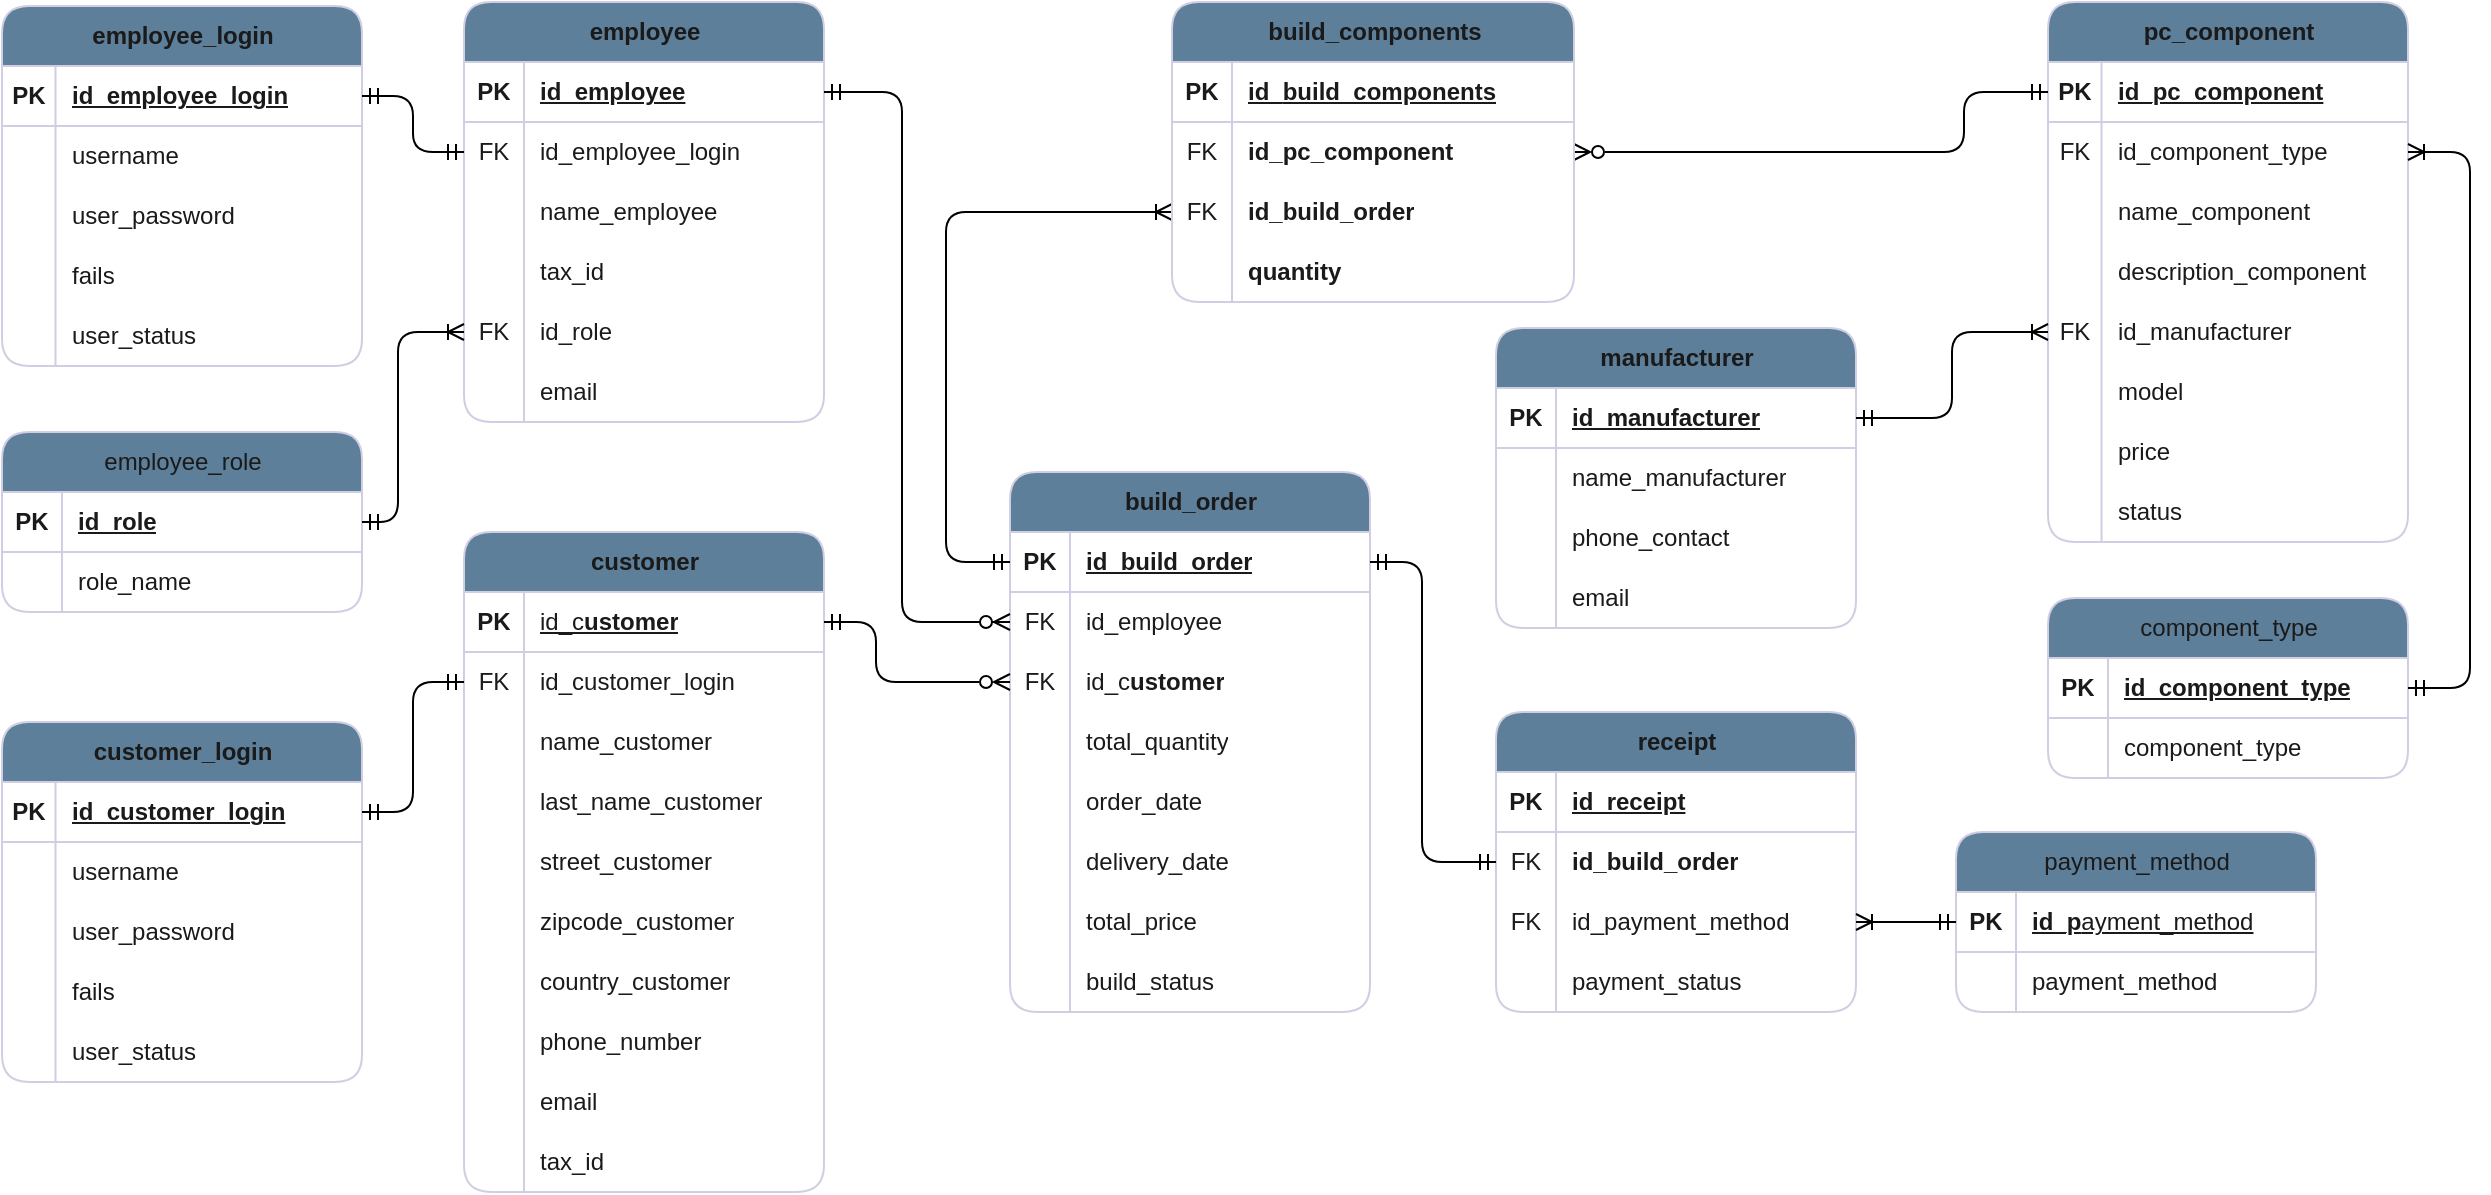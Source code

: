 <mxfile version="24.3.1" type="device">
  <diagram name="Página-1" id="m_x_3UL8SXS7yO6BleF8">
    <mxGraphModel dx="1434" dy="786" grid="0" gridSize="10" guides="1" tooltips="1" connect="1" arrows="1" fold="1" page="0" pageScale="1" pageWidth="827" pageHeight="1169" math="0" shadow="0">
      <root>
        <mxCell id="0" />
        <mxCell id="1" parent="0" />
        <mxCell id="KP2F_W07RE8W1gslpmmj-104" value="employee" style="shape=table;startSize=30;container=1;collapsible=1;childLayout=tableLayout;fixedRows=1;rowLines=0;fontStyle=1;align=center;resizeLast=1;html=1;labelBackgroundColor=none;fillColor=#5D7F99;strokeColor=#D0CEE2;fontColor=#1A1A1A;rounded=1;" parent="1" vertex="1">
          <mxGeometry x="238" y="192" width="180" height="210" as="geometry" />
        </mxCell>
        <mxCell id="KP2F_W07RE8W1gslpmmj-105" value="" style="shape=tableRow;horizontal=0;startSize=0;swimlaneHead=0;swimlaneBody=0;fillColor=none;collapsible=0;dropTarget=0;points=[[0,0.5],[1,0.5]];portConstraint=eastwest;top=0;left=0;right=0;bottom=1;labelBackgroundColor=none;strokeColor=#D0CEE2;fontColor=#1A1A1A;rounded=1;" parent="KP2F_W07RE8W1gslpmmj-104" vertex="1">
          <mxGeometry y="30" width="180" height="30" as="geometry" />
        </mxCell>
        <mxCell id="KP2F_W07RE8W1gslpmmj-106" value="PK" style="shape=partialRectangle;connectable=0;fillColor=none;top=0;left=0;bottom=0;right=0;fontStyle=1;overflow=hidden;whiteSpace=wrap;html=1;labelBackgroundColor=none;strokeColor=#D0CEE2;fontColor=#1A1A1A;rounded=1;" parent="KP2F_W07RE8W1gslpmmj-105" vertex="1">
          <mxGeometry width="30" height="30" as="geometry">
            <mxRectangle width="30" height="30" as="alternateBounds" />
          </mxGeometry>
        </mxCell>
        <mxCell id="KP2F_W07RE8W1gslpmmj-107" value="id_e&lt;span style=&quot;text-align: center; text-wrap: nowrap;&quot;&gt;mployee&lt;/span&gt;" style="shape=partialRectangle;connectable=0;fillColor=none;top=0;left=0;bottom=0;right=0;align=left;spacingLeft=6;fontStyle=5;overflow=hidden;whiteSpace=wrap;html=1;labelBackgroundColor=none;strokeColor=#D0CEE2;fontColor=#1A1A1A;rounded=1;" parent="KP2F_W07RE8W1gslpmmj-105" vertex="1">
          <mxGeometry x="30" width="150" height="30" as="geometry">
            <mxRectangle width="150" height="30" as="alternateBounds" />
          </mxGeometry>
        </mxCell>
        <mxCell id="KP2F_W07RE8W1gslpmmj-108" value="" style="shape=tableRow;horizontal=0;startSize=0;swimlaneHead=0;swimlaneBody=0;fillColor=none;collapsible=0;dropTarget=0;points=[[0,0.5],[1,0.5]];portConstraint=eastwest;top=0;left=0;right=0;bottom=0;labelBackgroundColor=none;strokeColor=#D0CEE2;fontColor=#1A1A1A;rounded=1;" parent="KP2F_W07RE8W1gslpmmj-104" vertex="1">
          <mxGeometry y="60" width="180" height="30" as="geometry" />
        </mxCell>
        <mxCell id="KP2F_W07RE8W1gslpmmj-109" value="FK" style="shape=partialRectangle;connectable=0;fillColor=none;top=0;left=0;bottom=0;right=0;editable=1;overflow=hidden;whiteSpace=wrap;html=1;labelBackgroundColor=none;strokeColor=#D0CEE2;fontColor=#1A1A1A;rounded=1;" parent="KP2F_W07RE8W1gslpmmj-108" vertex="1">
          <mxGeometry width="30" height="30" as="geometry">
            <mxRectangle width="30" height="30" as="alternateBounds" />
          </mxGeometry>
        </mxCell>
        <mxCell id="KP2F_W07RE8W1gslpmmj-110" value="id_employee_login" style="shape=partialRectangle;connectable=0;fillColor=none;top=0;left=0;bottom=0;right=0;align=left;spacingLeft=6;overflow=hidden;whiteSpace=wrap;html=1;labelBackgroundColor=none;strokeColor=#D0CEE2;fontColor=#1A1A1A;rounded=1;" parent="KP2F_W07RE8W1gslpmmj-108" vertex="1">
          <mxGeometry x="30" width="150" height="30" as="geometry">
            <mxRectangle width="150" height="30" as="alternateBounds" />
          </mxGeometry>
        </mxCell>
        <mxCell id="O92bqImzf_Jh721j6Ip_-11" value="" style="shape=tableRow;horizontal=0;startSize=0;swimlaneHead=0;swimlaneBody=0;fillColor=none;collapsible=0;dropTarget=0;points=[[0,0.5],[1,0.5]];portConstraint=eastwest;top=0;left=0;right=0;bottom=0;labelBackgroundColor=none;strokeColor=#D0CEE2;fontColor=#1A1A1A;rounded=1;" parent="KP2F_W07RE8W1gslpmmj-104" vertex="1">
          <mxGeometry y="90" width="180" height="30" as="geometry" />
        </mxCell>
        <mxCell id="O92bqImzf_Jh721j6Ip_-12" value="" style="shape=partialRectangle;connectable=0;fillColor=none;top=0;left=0;bottom=0;right=0;editable=1;overflow=hidden;whiteSpace=wrap;html=1;labelBackgroundColor=none;strokeColor=#D0CEE2;fontColor=#1A1A1A;rounded=1;" parent="O92bqImzf_Jh721j6Ip_-11" vertex="1">
          <mxGeometry width="30" height="30" as="geometry">
            <mxRectangle width="30" height="30" as="alternateBounds" />
          </mxGeometry>
        </mxCell>
        <mxCell id="O92bqImzf_Jh721j6Ip_-13" value="name_employee" style="shape=partialRectangle;connectable=0;fillColor=none;top=0;left=0;bottom=0;right=0;align=left;spacingLeft=6;overflow=hidden;whiteSpace=wrap;html=1;labelBackgroundColor=none;strokeColor=#D0CEE2;fontColor=#1A1A1A;rounded=1;" parent="O92bqImzf_Jh721j6Ip_-11" vertex="1">
          <mxGeometry x="30" width="150" height="30" as="geometry">
            <mxRectangle width="150" height="30" as="alternateBounds" />
          </mxGeometry>
        </mxCell>
        <mxCell id="O92bqImzf_Jh721j6Ip_-14" value="" style="shape=tableRow;horizontal=0;startSize=0;swimlaneHead=0;swimlaneBody=0;fillColor=none;collapsible=0;dropTarget=0;points=[[0,0.5],[1,0.5]];portConstraint=eastwest;top=0;left=0;right=0;bottom=0;labelBackgroundColor=none;strokeColor=#D0CEE2;fontColor=#1A1A1A;rounded=1;" parent="KP2F_W07RE8W1gslpmmj-104" vertex="1">
          <mxGeometry y="120" width="180" height="30" as="geometry" />
        </mxCell>
        <mxCell id="O92bqImzf_Jh721j6Ip_-15" value="" style="shape=partialRectangle;connectable=0;fillColor=none;top=0;left=0;bottom=0;right=0;editable=1;overflow=hidden;whiteSpace=wrap;html=1;labelBackgroundColor=none;strokeColor=#D0CEE2;fontColor=#1A1A1A;rounded=1;" parent="O92bqImzf_Jh721j6Ip_-14" vertex="1">
          <mxGeometry width="30" height="30" as="geometry">
            <mxRectangle width="30" height="30" as="alternateBounds" />
          </mxGeometry>
        </mxCell>
        <mxCell id="O92bqImzf_Jh721j6Ip_-16" value="tax_id" style="shape=partialRectangle;connectable=0;fillColor=none;top=0;left=0;bottom=0;right=0;align=left;spacingLeft=6;overflow=hidden;whiteSpace=wrap;html=1;labelBackgroundColor=none;strokeColor=#D0CEE2;fontColor=#1A1A1A;rounded=1;" parent="O92bqImzf_Jh721j6Ip_-14" vertex="1">
          <mxGeometry x="30" width="150" height="30" as="geometry">
            <mxRectangle width="150" height="30" as="alternateBounds" />
          </mxGeometry>
        </mxCell>
        <mxCell id="EMKN-na7xs-e68Zoi_I9-1" value="" style="shape=tableRow;horizontal=0;startSize=0;swimlaneHead=0;swimlaneBody=0;fillColor=none;collapsible=0;dropTarget=0;points=[[0,0.5],[1,0.5]];portConstraint=eastwest;top=0;left=0;right=0;bottom=0;labelBackgroundColor=none;strokeColor=#D0CEE2;fontColor=#1A1A1A;rounded=1;" parent="KP2F_W07RE8W1gslpmmj-104" vertex="1">
          <mxGeometry y="150" width="180" height="30" as="geometry" />
        </mxCell>
        <mxCell id="EMKN-na7xs-e68Zoi_I9-2" value="FK" style="shape=partialRectangle;connectable=0;fillColor=none;top=0;left=0;bottom=0;right=0;editable=1;overflow=hidden;whiteSpace=wrap;html=1;labelBackgroundColor=none;strokeColor=#D0CEE2;fontColor=#1A1A1A;rounded=1;" parent="EMKN-na7xs-e68Zoi_I9-1" vertex="1">
          <mxGeometry width="30" height="30" as="geometry">
            <mxRectangle width="30" height="30" as="alternateBounds" />
          </mxGeometry>
        </mxCell>
        <mxCell id="EMKN-na7xs-e68Zoi_I9-3" value="id_role" style="shape=partialRectangle;connectable=0;fillColor=none;top=0;left=0;bottom=0;right=0;align=left;spacingLeft=6;overflow=hidden;whiteSpace=wrap;html=1;labelBackgroundColor=none;strokeColor=#D0CEE2;fontColor=#1A1A1A;rounded=1;" parent="EMKN-na7xs-e68Zoi_I9-1" vertex="1">
          <mxGeometry x="30" width="150" height="30" as="geometry">
            <mxRectangle width="150" height="30" as="alternateBounds" />
          </mxGeometry>
        </mxCell>
        <mxCell id="kbVA8JBscYVjPTGSRjzG-17" value="" style="shape=tableRow;horizontal=0;startSize=0;swimlaneHead=0;swimlaneBody=0;fillColor=none;collapsible=0;dropTarget=0;points=[[0,0.5],[1,0.5]];portConstraint=eastwest;top=0;left=0;right=0;bottom=0;labelBackgroundColor=none;strokeColor=#D0CEE2;fontColor=#1A1A1A;rounded=1;" parent="KP2F_W07RE8W1gslpmmj-104" vertex="1">
          <mxGeometry y="180" width="180" height="30" as="geometry" />
        </mxCell>
        <mxCell id="kbVA8JBscYVjPTGSRjzG-18" value="" style="shape=partialRectangle;connectable=0;fillColor=none;top=0;left=0;bottom=0;right=0;editable=1;overflow=hidden;whiteSpace=wrap;html=1;labelBackgroundColor=none;strokeColor=#D0CEE2;fontColor=#1A1A1A;rounded=1;" parent="kbVA8JBscYVjPTGSRjzG-17" vertex="1">
          <mxGeometry width="30" height="30" as="geometry">
            <mxRectangle width="30" height="30" as="alternateBounds" />
          </mxGeometry>
        </mxCell>
        <mxCell id="kbVA8JBscYVjPTGSRjzG-19" value="email" style="shape=partialRectangle;connectable=0;fillColor=none;top=0;left=0;bottom=0;right=0;align=left;spacingLeft=6;overflow=hidden;whiteSpace=wrap;html=1;labelBackgroundColor=none;strokeColor=#D0CEE2;fontColor=#1A1A1A;rounded=1;" parent="kbVA8JBscYVjPTGSRjzG-17" vertex="1">
          <mxGeometry x="30" width="150" height="30" as="geometry">
            <mxRectangle width="150" height="30" as="alternateBounds" />
          </mxGeometry>
        </mxCell>
        <mxCell id="W_hK8Ii9nDBsfthJj0SW-87" value="customer" style="shape=table;startSize=30;container=1;collapsible=1;childLayout=tableLayout;fixedRows=1;rowLines=0;fontStyle=1;align=center;resizeLast=1;html=1;labelBackgroundColor=none;fillColor=#5D7F99;strokeColor=#D0CEE2;fontColor=#1A1A1A;rounded=1;" parent="1" vertex="1">
          <mxGeometry x="238" y="457" width="180" height="330" as="geometry" />
        </mxCell>
        <mxCell id="W_hK8Ii9nDBsfthJj0SW-88" value="" style="shape=tableRow;horizontal=0;startSize=0;swimlaneHead=0;swimlaneBody=0;fillColor=none;collapsible=0;dropTarget=0;points=[[0,0.5],[1,0.5]];portConstraint=eastwest;top=0;left=0;right=0;bottom=1;labelBackgroundColor=none;strokeColor=#D0CEE2;fontColor=#1A1A1A;rounded=1;" parent="W_hK8Ii9nDBsfthJj0SW-87" vertex="1">
          <mxGeometry y="30" width="180" height="30" as="geometry" />
        </mxCell>
        <mxCell id="W_hK8Ii9nDBsfthJj0SW-89" value="PK" style="shape=partialRectangle;connectable=0;fillColor=none;top=0;left=0;bottom=0;right=0;fontStyle=1;overflow=hidden;whiteSpace=wrap;html=1;labelBackgroundColor=none;strokeColor=#D0CEE2;fontColor=#1A1A1A;rounded=1;" parent="W_hK8Ii9nDBsfthJj0SW-88" vertex="1">
          <mxGeometry width="30" height="30" as="geometry">
            <mxRectangle width="30" height="30" as="alternateBounds" />
          </mxGeometry>
        </mxCell>
        <mxCell id="W_hK8Ii9nDBsfthJj0SW-90" value="&lt;span style=&quot;font-weight: 400;&quot;&gt;id_c&lt;/span&gt;&lt;span style=&quot;text-align: center; text-wrap: nowrap;&quot;&gt;ustomer&lt;/span&gt;" style="shape=partialRectangle;connectable=0;fillColor=none;top=0;left=0;bottom=0;right=0;align=left;spacingLeft=6;fontStyle=5;overflow=hidden;whiteSpace=wrap;html=1;labelBackgroundColor=none;strokeColor=#D0CEE2;fontColor=#1A1A1A;rounded=1;" parent="W_hK8Ii9nDBsfthJj0SW-88" vertex="1">
          <mxGeometry x="30" width="150" height="30" as="geometry">
            <mxRectangle width="150" height="30" as="alternateBounds" />
          </mxGeometry>
        </mxCell>
        <mxCell id="NHNS3WN0R-4R3T93UfLA-1" value="" style="shape=tableRow;horizontal=0;startSize=0;swimlaneHead=0;swimlaneBody=0;fillColor=none;collapsible=0;dropTarget=0;points=[[0,0.5],[1,0.5]];portConstraint=eastwest;top=0;left=0;right=0;bottom=0;labelBackgroundColor=none;strokeColor=#D0CEE2;fontColor=#1A1A1A;rounded=1;" parent="W_hK8Ii9nDBsfthJj0SW-87" vertex="1">
          <mxGeometry y="60" width="180" height="30" as="geometry" />
        </mxCell>
        <mxCell id="NHNS3WN0R-4R3T93UfLA-2" value="FK" style="shape=partialRectangle;connectable=0;fillColor=none;top=0;left=0;bottom=0;right=0;editable=1;overflow=hidden;whiteSpace=wrap;html=1;labelBackgroundColor=none;strokeColor=#D0CEE2;fontColor=#1A1A1A;rounded=1;" parent="NHNS3WN0R-4R3T93UfLA-1" vertex="1">
          <mxGeometry width="30" height="30" as="geometry">
            <mxRectangle width="30" height="30" as="alternateBounds" />
          </mxGeometry>
        </mxCell>
        <mxCell id="NHNS3WN0R-4R3T93UfLA-3" value="id_customer_login" style="shape=partialRectangle;connectable=0;fillColor=none;top=0;left=0;bottom=0;right=0;align=left;spacingLeft=6;overflow=hidden;whiteSpace=wrap;html=1;labelBackgroundColor=none;strokeColor=#D0CEE2;fontColor=#1A1A1A;rounded=1;" parent="NHNS3WN0R-4R3T93UfLA-1" vertex="1">
          <mxGeometry x="30" width="150" height="30" as="geometry">
            <mxRectangle width="150" height="30" as="alternateBounds" />
          </mxGeometry>
        </mxCell>
        <mxCell id="NHNS3WN0R-4R3T93UfLA-4" value="" style="shape=tableRow;horizontal=0;startSize=0;swimlaneHead=0;swimlaneBody=0;fillColor=none;collapsible=0;dropTarget=0;points=[[0,0.5],[1,0.5]];portConstraint=eastwest;top=0;left=0;right=0;bottom=0;labelBackgroundColor=none;strokeColor=#D0CEE2;fontColor=#1A1A1A;rounded=1;" parent="W_hK8Ii9nDBsfthJj0SW-87" vertex="1">
          <mxGeometry y="90" width="180" height="30" as="geometry" />
        </mxCell>
        <mxCell id="NHNS3WN0R-4R3T93UfLA-5" value="" style="shape=partialRectangle;connectable=0;fillColor=none;top=0;left=0;bottom=0;right=0;editable=1;overflow=hidden;whiteSpace=wrap;html=1;labelBackgroundColor=none;strokeColor=#D0CEE2;fontColor=#1A1A1A;rounded=1;" parent="NHNS3WN0R-4R3T93UfLA-4" vertex="1">
          <mxGeometry width="30" height="30" as="geometry">
            <mxRectangle width="30" height="30" as="alternateBounds" />
          </mxGeometry>
        </mxCell>
        <mxCell id="NHNS3WN0R-4R3T93UfLA-6" value="name_customer" style="shape=partialRectangle;connectable=0;fillColor=none;top=0;left=0;bottom=0;right=0;align=left;spacingLeft=6;overflow=hidden;whiteSpace=wrap;html=1;labelBackgroundColor=none;strokeColor=#D0CEE2;fontColor=#1A1A1A;rounded=1;" parent="NHNS3WN0R-4R3T93UfLA-4" vertex="1">
          <mxGeometry x="30" width="150" height="30" as="geometry">
            <mxRectangle width="150" height="30" as="alternateBounds" />
          </mxGeometry>
        </mxCell>
        <mxCell id="NHNS3WN0R-4R3T93UfLA-7" value="" style="shape=tableRow;horizontal=0;startSize=0;swimlaneHead=0;swimlaneBody=0;fillColor=none;collapsible=0;dropTarget=0;points=[[0,0.5],[1,0.5]];portConstraint=eastwest;top=0;left=0;right=0;bottom=0;labelBackgroundColor=none;strokeColor=#D0CEE2;fontColor=#1A1A1A;rounded=1;" parent="W_hK8Ii9nDBsfthJj0SW-87" vertex="1">
          <mxGeometry y="120" width="180" height="30" as="geometry" />
        </mxCell>
        <mxCell id="NHNS3WN0R-4R3T93UfLA-8" value="" style="shape=partialRectangle;connectable=0;fillColor=none;top=0;left=0;bottom=0;right=0;editable=1;overflow=hidden;whiteSpace=wrap;html=1;labelBackgroundColor=none;strokeColor=#D0CEE2;fontColor=#1A1A1A;rounded=1;" parent="NHNS3WN0R-4R3T93UfLA-7" vertex="1">
          <mxGeometry width="30" height="30" as="geometry">
            <mxRectangle width="30" height="30" as="alternateBounds" />
          </mxGeometry>
        </mxCell>
        <mxCell id="NHNS3WN0R-4R3T93UfLA-9" value="last_name_customer" style="shape=partialRectangle;connectable=0;fillColor=none;top=0;left=0;bottom=0;right=0;align=left;spacingLeft=6;overflow=hidden;whiteSpace=wrap;html=1;labelBackgroundColor=none;strokeColor=#D0CEE2;fontColor=#1A1A1A;rounded=1;" parent="NHNS3WN0R-4R3T93UfLA-7" vertex="1">
          <mxGeometry x="30" width="150" height="30" as="geometry">
            <mxRectangle width="150" height="30" as="alternateBounds" />
          </mxGeometry>
        </mxCell>
        <mxCell id="NHNS3WN0R-4R3T93UfLA-10" value="" style="shape=tableRow;horizontal=0;startSize=0;swimlaneHead=0;swimlaneBody=0;fillColor=none;collapsible=0;dropTarget=0;points=[[0,0.5],[1,0.5]];portConstraint=eastwest;top=0;left=0;right=0;bottom=0;labelBackgroundColor=none;strokeColor=#D0CEE2;fontColor=#1A1A1A;rounded=1;" parent="W_hK8Ii9nDBsfthJj0SW-87" vertex="1">
          <mxGeometry y="150" width="180" height="30" as="geometry" />
        </mxCell>
        <mxCell id="NHNS3WN0R-4R3T93UfLA-11" value="" style="shape=partialRectangle;connectable=0;fillColor=none;top=0;left=0;bottom=0;right=0;editable=1;overflow=hidden;whiteSpace=wrap;html=1;labelBackgroundColor=none;strokeColor=#D0CEE2;fontColor=#1A1A1A;rounded=1;" parent="NHNS3WN0R-4R3T93UfLA-10" vertex="1">
          <mxGeometry width="30" height="30" as="geometry">
            <mxRectangle width="30" height="30" as="alternateBounds" />
          </mxGeometry>
        </mxCell>
        <mxCell id="NHNS3WN0R-4R3T93UfLA-12" value="street_customer" style="shape=partialRectangle;connectable=0;fillColor=none;top=0;left=0;bottom=0;right=0;align=left;spacingLeft=6;overflow=hidden;whiteSpace=wrap;html=1;labelBackgroundColor=none;strokeColor=#D0CEE2;fontColor=#1A1A1A;rounded=1;" parent="NHNS3WN0R-4R3T93UfLA-10" vertex="1">
          <mxGeometry x="30" width="150" height="30" as="geometry">
            <mxRectangle width="150" height="30" as="alternateBounds" />
          </mxGeometry>
        </mxCell>
        <mxCell id="NHNS3WN0R-4R3T93UfLA-13" value="" style="shape=tableRow;horizontal=0;startSize=0;swimlaneHead=0;swimlaneBody=0;fillColor=none;collapsible=0;dropTarget=0;points=[[0,0.5],[1,0.5]];portConstraint=eastwest;top=0;left=0;right=0;bottom=0;labelBackgroundColor=none;strokeColor=#D0CEE2;fontColor=#1A1A1A;rounded=1;" parent="W_hK8Ii9nDBsfthJj0SW-87" vertex="1">
          <mxGeometry y="180" width="180" height="30" as="geometry" />
        </mxCell>
        <mxCell id="NHNS3WN0R-4R3T93UfLA-14" value="" style="shape=partialRectangle;connectable=0;fillColor=none;top=0;left=0;bottom=0;right=0;editable=1;overflow=hidden;whiteSpace=wrap;html=1;labelBackgroundColor=none;strokeColor=#D0CEE2;fontColor=#1A1A1A;rounded=1;" parent="NHNS3WN0R-4R3T93UfLA-13" vertex="1">
          <mxGeometry width="30" height="30" as="geometry">
            <mxRectangle width="30" height="30" as="alternateBounds" />
          </mxGeometry>
        </mxCell>
        <mxCell id="NHNS3WN0R-4R3T93UfLA-15" value="zipcode_customer" style="shape=partialRectangle;connectable=0;fillColor=none;top=0;left=0;bottom=0;right=0;align=left;spacingLeft=6;overflow=hidden;whiteSpace=wrap;html=1;labelBackgroundColor=none;strokeColor=#D0CEE2;fontColor=#1A1A1A;rounded=1;" parent="NHNS3WN0R-4R3T93UfLA-13" vertex="1">
          <mxGeometry x="30" width="150" height="30" as="geometry">
            <mxRectangle width="150" height="30" as="alternateBounds" />
          </mxGeometry>
        </mxCell>
        <mxCell id="WuPCyyAg5uPSSFOWjEpz-26" value="" style="shape=tableRow;horizontal=0;startSize=0;swimlaneHead=0;swimlaneBody=0;fillColor=none;collapsible=0;dropTarget=0;points=[[0,0.5],[1,0.5]];portConstraint=eastwest;top=0;left=0;right=0;bottom=0;labelBackgroundColor=none;strokeColor=#D0CEE2;fontColor=#1A1A1A;rounded=1;" parent="W_hK8Ii9nDBsfthJj0SW-87" vertex="1">
          <mxGeometry y="210" width="180" height="30" as="geometry" />
        </mxCell>
        <mxCell id="WuPCyyAg5uPSSFOWjEpz-27" value="" style="shape=partialRectangle;connectable=0;fillColor=none;top=0;left=0;bottom=0;right=0;editable=1;overflow=hidden;whiteSpace=wrap;html=1;labelBackgroundColor=none;strokeColor=#D0CEE2;fontColor=#1A1A1A;rounded=1;" parent="WuPCyyAg5uPSSFOWjEpz-26" vertex="1">
          <mxGeometry width="30" height="30" as="geometry">
            <mxRectangle width="30" height="30" as="alternateBounds" />
          </mxGeometry>
        </mxCell>
        <mxCell id="WuPCyyAg5uPSSFOWjEpz-28" value="country_customer" style="shape=partialRectangle;connectable=0;fillColor=none;top=0;left=0;bottom=0;right=0;align=left;spacingLeft=6;overflow=hidden;whiteSpace=wrap;html=1;labelBackgroundColor=none;strokeColor=#D0CEE2;fontColor=#1A1A1A;rounded=1;" parent="WuPCyyAg5uPSSFOWjEpz-26" vertex="1">
          <mxGeometry x="30" width="150" height="30" as="geometry">
            <mxRectangle width="150" height="30" as="alternateBounds" />
          </mxGeometry>
        </mxCell>
        <mxCell id="WuPCyyAg5uPSSFOWjEpz-29" value="" style="shape=tableRow;horizontal=0;startSize=0;swimlaneHead=0;swimlaneBody=0;fillColor=none;collapsible=0;dropTarget=0;points=[[0,0.5],[1,0.5]];portConstraint=eastwest;top=0;left=0;right=0;bottom=0;labelBackgroundColor=none;strokeColor=#D0CEE2;fontColor=#1A1A1A;rounded=1;" parent="W_hK8Ii9nDBsfthJj0SW-87" vertex="1">
          <mxGeometry y="240" width="180" height="30" as="geometry" />
        </mxCell>
        <mxCell id="WuPCyyAg5uPSSFOWjEpz-30" value="" style="shape=partialRectangle;connectable=0;fillColor=none;top=0;left=0;bottom=0;right=0;editable=1;overflow=hidden;whiteSpace=wrap;html=1;labelBackgroundColor=none;strokeColor=#D0CEE2;fontColor=#1A1A1A;rounded=1;" parent="WuPCyyAg5uPSSFOWjEpz-29" vertex="1">
          <mxGeometry width="30" height="30" as="geometry">
            <mxRectangle width="30" height="30" as="alternateBounds" />
          </mxGeometry>
        </mxCell>
        <mxCell id="WuPCyyAg5uPSSFOWjEpz-31" value="phone_number" style="shape=partialRectangle;connectable=0;fillColor=none;top=0;left=0;bottom=0;right=0;align=left;spacingLeft=6;overflow=hidden;whiteSpace=wrap;html=1;labelBackgroundColor=none;strokeColor=#D0CEE2;fontColor=#1A1A1A;rounded=1;" parent="WuPCyyAg5uPSSFOWjEpz-29" vertex="1">
          <mxGeometry x="30" width="150" height="30" as="geometry">
            <mxRectangle width="150" height="30" as="alternateBounds" />
          </mxGeometry>
        </mxCell>
        <mxCell id="WuPCyyAg5uPSSFOWjEpz-32" value="" style="shape=tableRow;horizontal=0;startSize=0;swimlaneHead=0;swimlaneBody=0;fillColor=none;collapsible=0;dropTarget=0;points=[[0,0.5],[1,0.5]];portConstraint=eastwest;top=0;left=0;right=0;bottom=0;labelBackgroundColor=none;strokeColor=#D0CEE2;fontColor=#1A1A1A;rounded=1;" parent="W_hK8Ii9nDBsfthJj0SW-87" vertex="1">
          <mxGeometry y="270" width="180" height="30" as="geometry" />
        </mxCell>
        <mxCell id="WuPCyyAg5uPSSFOWjEpz-33" value="" style="shape=partialRectangle;connectable=0;fillColor=none;top=0;left=0;bottom=0;right=0;editable=1;overflow=hidden;whiteSpace=wrap;html=1;labelBackgroundColor=none;strokeColor=#D0CEE2;fontColor=#1A1A1A;rounded=1;" parent="WuPCyyAg5uPSSFOWjEpz-32" vertex="1">
          <mxGeometry width="30" height="30" as="geometry">
            <mxRectangle width="30" height="30" as="alternateBounds" />
          </mxGeometry>
        </mxCell>
        <mxCell id="WuPCyyAg5uPSSFOWjEpz-34" value="email" style="shape=partialRectangle;connectable=0;fillColor=none;top=0;left=0;bottom=0;right=0;align=left;spacingLeft=6;overflow=hidden;whiteSpace=wrap;html=1;labelBackgroundColor=none;strokeColor=#D0CEE2;fontColor=#1A1A1A;rounded=1;" parent="WuPCyyAg5uPSSFOWjEpz-32" vertex="1">
          <mxGeometry x="30" width="150" height="30" as="geometry">
            <mxRectangle width="150" height="30" as="alternateBounds" />
          </mxGeometry>
        </mxCell>
        <mxCell id="WuPCyyAg5uPSSFOWjEpz-35" value="" style="shape=tableRow;horizontal=0;startSize=0;swimlaneHead=0;swimlaneBody=0;fillColor=none;collapsible=0;dropTarget=0;points=[[0,0.5],[1,0.5]];portConstraint=eastwest;top=0;left=0;right=0;bottom=0;labelBackgroundColor=none;strokeColor=#D0CEE2;fontColor=#1A1A1A;rounded=1;" parent="W_hK8Ii9nDBsfthJj0SW-87" vertex="1">
          <mxGeometry y="300" width="180" height="30" as="geometry" />
        </mxCell>
        <mxCell id="WuPCyyAg5uPSSFOWjEpz-36" value="" style="shape=partialRectangle;connectable=0;fillColor=none;top=0;left=0;bottom=0;right=0;editable=1;overflow=hidden;whiteSpace=wrap;html=1;labelBackgroundColor=none;strokeColor=#D0CEE2;fontColor=#1A1A1A;rounded=1;" parent="WuPCyyAg5uPSSFOWjEpz-35" vertex="1">
          <mxGeometry width="30" height="30" as="geometry">
            <mxRectangle width="30" height="30" as="alternateBounds" />
          </mxGeometry>
        </mxCell>
        <mxCell id="WuPCyyAg5uPSSFOWjEpz-37" value="tax_id" style="shape=partialRectangle;connectable=0;fillColor=none;top=0;left=0;bottom=0;right=0;align=left;spacingLeft=6;overflow=hidden;whiteSpace=wrap;html=1;labelBackgroundColor=none;strokeColor=#D0CEE2;fontColor=#1A1A1A;rounded=1;" parent="WuPCyyAg5uPSSFOWjEpz-35" vertex="1">
          <mxGeometry x="30" width="150" height="30" as="geometry">
            <mxRectangle width="150" height="30" as="alternateBounds" />
          </mxGeometry>
        </mxCell>
        <mxCell id="W_hK8Ii9nDBsfthJj0SW-136" value="build_&lt;span style=&quot;background-color: initial;&quot;&gt;order&lt;/span&gt;" style="shape=table;startSize=30;container=1;collapsible=1;childLayout=tableLayout;fixedRows=1;rowLines=0;fontStyle=1;align=center;resizeLast=1;html=1;labelBackgroundColor=none;fillColor=#5D7F99;strokeColor=#D0CEE2;fontColor=#1A1A1A;rounded=1;" parent="1" vertex="1">
          <mxGeometry x="511" y="427" width="180" height="270" as="geometry" />
        </mxCell>
        <mxCell id="W_hK8Ii9nDBsfthJj0SW-137" value="" style="shape=tableRow;horizontal=0;startSize=0;swimlaneHead=0;swimlaneBody=0;fillColor=none;collapsible=0;dropTarget=0;points=[[0,0.5],[1,0.5]];portConstraint=eastwest;top=0;left=0;right=0;bottom=1;labelBackgroundColor=none;strokeColor=#D0CEE2;fontColor=#1A1A1A;rounded=1;" parent="W_hK8Ii9nDBsfthJj0SW-136" vertex="1">
          <mxGeometry y="30" width="180" height="30" as="geometry" />
        </mxCell>
        <mxCell id="W_hK8Ii9nDBsfthJj0SW-138" value="PK" style="shape=partialRectangle;connectable=0;fillColor=none;top=0;left=0;bottom=0;right=0;fontStyle=1;overflow=hidden;whiteSpace=wrap;html=1;labelBackgroundColor=none;strokeColor=#D0CEE2;fontColor=#1A1A1A;rounded=1;" parent="W_hK8Ii9nDBsfthJj0SW-137" vertex="1">
          <mxGeometry width="30" height="30" as="geometry">
            <mxRectangle width="30" height="30" as="alternateBounds" />
          </mxGeometry>
        </mxCell>
        <mxCell id="W_hK8Ii9nDBsfthJj0SW-139" value="id_build_order" style="shape=partialRectangle;connectable=0;fillColor=none;top=0;left=0;bottom=0;right=0;align=left;spacingLeft=6;fontStyle=5;overflow=hidden;whiteSpace=wrap;html=1;labelBackgroundColor=none;strokeColor=#D0CEE2;fontColor=#1A1A1A;rounded=1;" parent="W_hK8Ii9nDBsfthJj0SW-137" vertex="1">
          <mxGeometry x="30" width="150" height="30" as="geometry">
            <mxRectangle width="150" height="30" as="alternateBounds" />
          </mxGeometry>
        </mxCell>
        <mxCell id="wrFU8-zOXBW8A3ebQiR2-4" value="" style="shape=tableRow;horizontal=0;startSize=0;swimlaneHead=0;swimlaneBody=0;fillColor=none;collapsible=0;dropTarget=0;points=[[0,0.5],[1,0.5]];portConstraint=eastwest;top=0;left=0;right=0;bottom=0;labelBackgroundColor=none;strokeColor=#D0CEE2;fontColor=#1A1A1A;rounded=1;" parent="W_hK8Ii9nDBsfthJj0SW-136" vertex="1">
          <mxGeometry y="60" width="180" height="30" as="geometry" />
        </mxCell>
        <mxCell id="wrFU8-zOXBW8A3ebQiR2-5" value="FK" style="shape=partialRectangle;connectable=0;fillColor=none;top=0;left=0;bottom=0;right=0;editable=1;overflow=hidden;whiteSpace=wrap;html=1;labelBackgroundColor=none;strokeColor=#D0CEE2;fontColor=#1A1A1A;rounded=1;" parent="wrFU8-zOXBW8A3ebQiR2-4" vertex="1">
          <mxGeometry width="30" height="30" as="geometry">
            <mxRectangle width="30" height="30" as="alternateBounds" />
          </mxGeometry>
        </mxCell>
        <mxCell id="wrFU8-zOXBW8A3ebQiR2-6" value="id_employee" style="shape=partialRectangle;connectable=0;fillColor=none;top=0;left=0;bottom=0;right=0;align=left;spacingLeft=6;overflow=hidden;whiteSpace=wrap;html=1;labelBackgroundColor=none;strokeColor=#D0CEE2;fontColor=#1A1A1A;rounded=1;" parent="wrFU8-zOXBW8A3ebQiR2-4" vertex="1">
          <mxGeometry x="30" width="150" height="30" as="geometry">
            <mxRectangle width="150" height="30" as="alternateBounds" />
          </mxGeometry>
        </mxCell>
        <mxCell id="wrFU8-zOXBW8A3ebQiR2-7" value="" style="shape=tableRow;horizontal=0;startSize=0;swimlaneHead=0;swimlaneBody=0;fillColor=none;collapsible=0;dropTarget=0;points=[[0,0.5],[1,0.5]];portConstraint=eastwest;top=0;left=0;right=0;bottom=0;labelBackgroundColor=none;strokeColor=#D0CEE2;fontColor=#1A1A1A;rounded=1;" parent="W_hK8Ii9nDBsfthJj0SW-136" vertex="1">
          <mxGeometry y="90" width="180" height="30" as="geometry" />
        </mxCell>
        <mxCell id="wrFU8-zOXBW8A3ebQiR2-8" value="FK" style="shape=partialRectangle;connectable=0;fillColor=none;top=0;left=0;bottom=0;right=0;editable=1;overflow=hidden;whiteSpace=wrap;html=1;labelBackgroundColor=none;strokeColor=#D0CEE2;fontColor=#1A1A1A;rounded=1;" parent="wrFU8-zOXBW8A3ebQiR2-7" vertex="1">
          <mxGeometry width="30" height="30" as="geometry">
            <mxRectangle width="30" height="30" as="alternateBounds" />
          </mxGeometry>
        </mxCell>
        <mxCell id="wrFU8-zOXBW8A3ebQiR2-9" value="id_c&lt;span style=&quot;text-wrap: nowrap; font-weight: 700; text-align: center;&quot;&gt;ustomer&lt;/span&gt;" style="shape=partialRectangle;connectable=0;fillColor=none;top=0;left=0;bottom=0;right=0;align=left;spacingLeft=6;overflow=hidden;whiteSpace=wrap;html=1;labelBackgroundColor=none;strokeColor=#D0CEE2;fontColor=#1A1A1A;rounded=1;" parent="wrFU8-zOXBW8A3ebQiR2-7" vertex="1">
          <mxGeometry x="30" width="150" height="30" as="geometry">
            <mxRectangle width="150" height="30" as="alternateBounds" />
          </mxGeometry>
        </mxCell>
        <mxCell id="kJKI24MjRxU7pB5LPVE3-1" value="" style="shape=tableRow;horizontal=0;startSize=0;swimlaneHead=0;swimlaneBody=0;fillColor=none;collapsible=0;dropTarget=0;points=[[0,0.5],[1,0.5]];portConstraint=eastwest;top=0;left=0;right=0;bottom=0;labelBackgroundColor=none;strokeColor=#D0CEE2;fontColor=#1A1A1A;rounded=1;" parent="W_hK8Ii9nDBsfthJj0SW-136" vertex="1">
          <mxGeometry y="120" width="180" height="30" as="geometry" />
        </mxCell>
        <mxCell id="kJKI24MjRxU7pB5LPVE3-2" value="" style="shape=partialRectangle;connectable=0;fillColor=none;top=0;left=0;bottom=0;right=0;editable=1;overflow=hidden;whiteSpace=wrap;html=1;labelBackgroundColor=none;strokeColor=#D0CEE2;fontColor=#1A1A1A;rounded=1;" parent="kJKI24MjRxU7pB5LPVE3-1" vertex="1">
          <mxGeometry width="30" height="30" as="geometry">
            <mxRectangle width="30" height="30" as="alternateBounds" />
          </mxGeometry>
        </mxCell>
        <mxCell id="kJKI24MjRxU7pB5LPVE3-3" value="total_quantity" style="shape=partialRectangle;connectable=0;fillColor=none;top=0;left=0;bottom=0;right=0;align=left;spacingLeft=6;overflow=hidden;whiteSpace=wrap;html=1;labelBackgroundColor=none;strokeColor=#D0CEE2;fontColor=#1A1A1A;rounded=1;" parent="kJKI24MjRxU7pB5LPVE3-1" vertex="1">
          <mxGeometry x="30" width="150" height="30" as="geometry">
            <mxRectangle width="150" height="30" as="alternateBounds" />
          </mxGeometry>
        </mxCell>
        <mxCell id="kJKI24MjRxU7pB5LPVE3-4" value="" style="shape=tableRow;horizontal=0;startSize=0;swimlaneHead=0;swimlaneBody=0;fillColor=none;collapsible=0;dropTarget=0;points=[[0,0.5],[1,0.5]];portConstraint=eastwest;top=0;left=0;right=0;bottom=0;labelBackgroundColor=none;strokeColor=#D0CEE2;fontColor=#1A1A1A;rounded=1;" parent="W_hK8Ii9nDBsfthJj0SW-136" vertex="1">
          <mxGeometry y="150" width="180" height="30" as="geometry" />
        </mxCell>
        <mxCell id="kJKI24MjRxU7pB5LPVE3-5" value="" style="shape=partialRectangle;connectable=0;fillColor=none;top=0;left=0;bottom=0;right=0;editable=1;overflow=hidden;whiteSpace=wrap;html=1;labelBackgroundColor=none;strokeColor=#D0CEE2;fontColor=#1A1A1A;rounded=1;" parent="kJKI24MjRxU7pB5LPVE3-4" vertex="1">
          <mxGeometry width="30" height="30" as="geometry">
            <mxRectangle width="30" height="30" as="alternateBounds" />
          </mxGeometry>
        </mxCell>
        <mxCell id="kJKI24MjRxU7pB5LPVE3-6" value="order_date" style="shape=partialRectangle;connectable=0;fillColor=none;top=0;left=0;bottom=0;right=0;align=left;spacingLeft=6;overflow=hidden;whiteSpace=wrap;html=1;labelBackgroundColor=none;strokeColor=#D0CEE2;fontColor=#1A1A1A;rounded=1;" parent="kJKI24MjRxU7pB5LPVE3-4" vertex="1">
          <mxGeometry x="30" width="150" height="30" as="geometry">
            <mxRectangle width="150" height="30" as="alternateBounds" />
          </mxGeometry>
        </mxCell>
        <mxCell id="kJKI24MjRxU7pB5LPVE3-20" value="" style="shape=tableRow;horizontal=0;startSize=0;swimlaneHead=0;swimlaneBody=0;fillColor=none;collapsible=0;dropTarget=0;points=[[0,0.5],[1,0.5]];portConstraint=eastwest;top=0;left=0;right=0;bottom=0;labelBackgroundColor=none;strokeColor=#D0CEE2;fontColor=#1A1A1A;rounded=1;" parent="W_hK8Ii9nDBsfthJj0SW-136" vertex="1">
          <mxGeometry y="180" width="180" height="30" as="geometry" />
        </mxCell>
        <mxCell id="kJKI24MjRxU7pB5LPVE3-21" value="" style="shape=partialRectangle;connectable=0;fillColor=none;top=0;left=0;bottom=0;right=0;editable=1;overflow=hidden;whiteSpace=wrap;html=1;labelBackgroundColor=none;strokeColor=#D0CEE2;fontColor=#1A1A1A;rounded=1;" parent="kJKI24MjRxU7pB5LPVE3-20" vertex="1">
          <mxGeometry width="30" height="30" as="geometry">
            <mxRectangle width="30" height="30" as="alternateBounds" />
          </mxGeometry>
        </mxCell>
        <mxCell id="kJKI24MjRxU7pB5LPVE3-22" value="delivery_date" style="shape=partialRectangle;connectable=0;fillColor=none;top=0;left=0;bottom=0;right=0;align=left;spacingLeft=6;overflow=hidden;whiteSpace=wrap;html=1;labelBackgroundColor=none;strokeColor=#D0CEE2;fontColor=#1A1A1A;rounded=1;" parent="kJKI24MjRxU7pB5LPVE3-20" vertex="1">
          <mxGeometry x="30" width="150" height="30" as="geometry">
            <mxRectangle width="150" height="30" as="alternateBounds" />
          </mxGeometry>
        </mxCell>
        <mxCell id="kJKI24MjRxU7pB5LPVE3-23" value="" style="shape=tableRow;horizontal=0;startSize=0;swimlaneHead=0;swimlaneBody=0;fillColor=none;collapsible=0;dropTarget=0;points=[[0,0.5],[1,0.5]];portConstraint=eastwest;top=0;left=0;right=0;bottom=0;labelBackgroundColor=none;strokeColor=#D0CEE2;fontColor=#1A1A1A;rounded=1;" parent="W_hK8Ii9nDBsfthJj0SW-136" vertex="1">
          <mxGeometry y="210" width="180" height="30" as="geometry" />
        </mxCell>
        <mxCell id="kJKI24MjRxU7pB5LPVE3-24" value="" style="shape=partialRectangle;connectable=0;fillColor=none;top=0;left=0;bottom=0;right=0;editable=1;overflow=hidden;whiteSpace=wrap;html=1;labelBackgroundColor=none;strokeColor=#D0CEE2;fontColor=#1A1A1A;rounded=1;" parent="kJKI24MjRxU7pB5LPVE3-23" vertex="1">
          <mxGeometry width="30" height="30" as="geometry">
            <mxRectangle width="30" height="30" as="alternateBounds" />
          </mxGeometry>
        </mxCell>
        <mxCell id="kJKI24MjRxU7pB5LPVE3-25" value="total_price" style="shape=partialRectangle;connectable=0;fillColor=none;top=0;left=0;bottom=0;right=0;align=left;spacingLeft=6;overflow=hidden;whiteSpace=wrap;html=1;labelBackgroundColor=none;strokeColor=#D0CEE2;fontColor=#1A1A1A;rounded=1;" parent="kJKI24MjRxU7pB5LPVE3-23" vertex="1">
          <mxGeometry x="30" width="150" height="30" as="geometry">
            <mxRectangle width="150" height="30" as="alternateBounds" />
          </mxGeometry>
        </mxCell>
        <mxCell id="kJKI24MjRxU7pB5LPVE3-27" value="" style="shape=tableRow;horizontal=0;startSize=0;swimlaneHead=0;swimlaneBody=0;fillColor=none;collapsible=0;dropTarget=0;points=[[0,0.5],[1,0.5]];portConstraint=eastwest;top=0;left=0;right=0;bottom=0;labelBackgroundColor=none;strokeColor=#D0CEE2;fontColor=#1A1A1A;rounded=1;" parent="W_hK8Ii9nDBsfthJj0SW-136" vertex="1">
          <mxGeometry y="240" width="180" height="30" as="geometry" />
        </mxCell>
        <mxCell id="kJKI24MjRxU7pB5LPVE3-28" value="" style="shape=partialRectangle;connectable=0;fillColor=none;top=0;left=0;bottom=0;right=0;editable=1;overflow=hidden;whiteSpace=wrap;html=1;labelBackgroundColor=none;strokeColor=#D0CEE2;fontColor=#1A1A1A;rounded=1;" parent="kJKI24MjRxU7pB5LPVE3-27" vertex="1">
          <mxGeometry width="30" height="30" as="geometry">
            <mxRectangle width="30" height="30" as="alternateBounds" />
          </mxGeometry>
        </mxCell>
        <mxCell id="kJKI24MjRxU7pB5LPVE3-29" value="build_status" style="shape=partialRectangle;connectable=0;fillColor=none;top=0;left=0;bottom=0;right=0;align=left;spacingLeft=6;overflow=hidden;whiteSpace=wrap;html=1;labelBackgroundColor=none;strokeColor=#D0CEE2;fontColor=#1A1A1A;rounded=1;" parent="kJKI24MjRxU7pB5LPVE3-27" vertex="1">
          <mxGeometry x="30" width="150" height="30" as="geometry">
            <mxRectangle width="150" height="30" as="alternateBounds" />
          </mxGeometry>
        </mxCell>
        <mxCell id="O92bqImzf_Jh721j6Ip_-54" value="" style="edgeStyle=orthogonalEdgeStyle;fontSize=12;html=1;endArrow=ERzeroToMany;startArrow=ERmandOne;rounded=1;entryX=0;entryY=0.5;entryDx=0;entryDy=0;endFill=0;exitX=1;exitY=0.5;exitDx=0;exitDy=0;" parent="1" source="W_hK8Ii9nDBsfthJj0SW-88" target="wrFU8-zOXBW8A3ebQiR2-7" edge="1">
          <mxGeometry width="100" height="100" relative="1" as="geometry">
            <mxPoint x="121" y="459" as="sourcePoint" />
            <mxPoint x="330" y="737" as="targetPoint" />
            <Array as="points">
              <mxPoint x="444" y="502" />
              <mxPoint x="444" y="532" />
            </Array>
          </mxGeometry>
        </mxCell>
        <mxCell id="O92bqImzf_Jh721j6Ip_-66" value="" style="edgeStyle=orthogonalEdgeStyle;fontSize=12;html=1;endArrow=ERzeroToMany;startArrow=ERmandOne;rounded=1;exitX=1;exitY=0.5;exitDx=0;exitDy=0;entryX=0;entryY=0.5;entryDx=0;entryDy=0;" parent="1" source="KP2F_W07RE8W1gslpmmj-105" target="wrFU8-zOXBW8A3ebQiR2-4" edge="1">
          <mxGeometry width="100" height="100" relative="1" as="geometry">
            <mxPoint x="579" y="982" as="sourcePoint" />
            <mxPoint x="511" y="502" as="targetPoint" />
            <Array as="points">
              <mxPoint x="457" y="237" />
              <mxPoint x="457" y="502" />
            </Array>
          </mxGeometry>
        </mxCell>
        <mxCell id="O92bqImzf_Jh721j6Ip_-67" value="receipt" style="shape=table;startSize=30;container=1;collapsible=1;childLayout=tableLayout;fixedRows=1;rowLines=0;fontStyle=1;align=center;resizeLast=1;html=1;labelBackgroundColor=none;fillColor=#5D7F99;strokeColor=#D0CEE2;fontColor=#1A1A1A;rounded=1;" parent="1" vertex="1">
          <mxGeometry x="754" y="547" width="180" height="150" as="geometry" />
        </mxCell>
        <mxCell id="O92bqImzf_Jh721j6Ip_-68" value="" style="shape=tableRow;horizontal=0;startSize=0;swimlaneHead=0;swimlaneBody=0;fillColor=none;collapsible=0;dropTarget=0;points=[[0,0.5],[1,0.5]];portConstraint=eastwest;top=0;left=0;right=0;bottom=1;labelBackgroundColor=none;strokeColor=#D0CEE2;fontColor=#1A1A1A;rounded=1;" parent="O92bqImzf_Jh721j6Ip_-67" vertex="1">
          <mxGeometry y="30" width="180" height="30" as="geometry" />
        </mxCell>
        <mxCell id="O92bqImzf_Jh721j6Ip_-69" value="PK" style="shape=partialRectangle;connectable=0;fillColor=none;top=0;left=0;bottom=0;right=0;fontStyle=1;overflow=hidden;whiteSpace=wrap;html=1;labelBackgroundColor=none;strokeColor=#D0CEE2;fontColor=#1A1A1A;rounded=1;" parent="O92bqImzf_Jh721j6Ip_-68" vertex="1">
          <mxGeometry width="30" height="30" as="geometry">
            <mxRectangle width="30" height="30" as="alternateBounds" />
          </mxGeometry>
        </mxCell>
        <mxCell id="O92bqImzf_Jh721j6Ip_-70" value="id_receipt" style="shape=partialRectangle;connectable=0;fillColor=none;top=0;left=0;bottom=0;right=0;align=left;spacingLeft=6;fontStyle=5;overflow=hidden;whiteSpace=wrap;html=1;labelBackgroundColor=none;strokeColor=#D0CEE2;fontColor=#1A1A1A;rounded=1;" parent="O92bqImzf_Jh721j6Ip_-68" vertex="1">
          <mxGeometry x="30" width="150" height="30" as="geometry">
            <mxRectangle width="150" height="30" as="alternateBounds" />
          </mxGeometry>
        </mxCell>
        <mxCell id="O92bqImzf_Jh721j6Ip_-71" value="" style="shape=tableRow;horizontal=0;startSize=0;swimlaneHead=0;swimlaneBody=0;fillColor=none;collapsible=0;dropTarget=0;points=[[0,0.5],[1,0.5]];portConstraint=eastwest;top=0;left=0;right=0;bottom=0;labelBackgroundColor=none;strokeColor=#D0CEE2;fontColor=#1A1A1A;rounded=1;" parent="O92bqImzf_Jh721j6Ip_-67" vertex="1">
          <mxGeometry y="60" width="180" height="30" as="geometry" />
        </mxCell>
        <mxCell id="O92bqImzf_Jh721j6Ip_-72" value="FK" style="shape=partialRectangle;connectable=0;fillColor=none;top=0;left=0;bottom=0;right=0;editable=1;overflow=hidden;whiteSpace=wrap;html=1;labelBackgroundColor=none;strokeColor=#D0CEE2;fontColor=#1A1A1A;rounded=1;" parent="O92bqImzf_Jh721j6Ip_-71" vertex="1">
          <mxGeometry width="30" height="30" as="geometry">
            <mxRectangle width="30" height="30" as="alternateBounds" />
          </mxGeometry>
        </mxCell>
        <mxCell id="O92bqImzf_Jh721j6Ip_-73" value="&lt;span style=&quot;font-weight: 700;&quot;&gt;id_build_order&lt;/span&gt;" style="shape=partialRectangle;connectable=0;fillColor=none;top=0;left=0;bottom=0;right=0;align=left;spacingLeft=6;overflow=hidden;whiteSpace=wrap;html=1;labelBackgroundColor=none;strokeColor=#D0CEE2;fontColor=#1A1A1A;rounded=1;" parent="O92bqImzf_Jh721j6Ip_-71" vertex="1">
          <mxGeometry x="30" width="150" height="30" as="geometry">
            <mxRectangle width="150" height="30" as="alternateBounds" />
          </mxGeometry>
        </mxCell>
        <mxCell id="cdxa8cd68-3FyUa2nwV6-1" value="" style="shape=tableRow;horizontal=0;startSize=0;swimlaneHead=0;swimlaneBody=0;fillColor=none;collapsible=0;dropTarget=0;points=[[0,0.5],[1,0.5]];portConstraint=eastwest;top=0;left=0;right=0;bottom=0;labelBackgroundColor=none;strokeColor=#D0CEE2;fontColor=#1A1A1A;rounded=1;" parent="O92bqImzf_Jh721j6Ip_-67" vertex="1">
          <mxGeometry y="90" width="180" height="30" as="geometry" />
        </mxCell>
        <mxCell id="cdxa8cd68-3FyUa2nwV6-2" value="FK" style="shape=partialRectangle;connectable=0;fillColor=none;top=0;left=0;bottom=0;right=0;editable=1;overflow=hidden;whiteSpace=wrap;html=1;labelBackgroundColor=none;strokeColor=#D0CEE2;fontColor=#1A1A1A;rounded=1;" parent="cdxa8cd68-3FyUa2nwV6-1" vertex="1">
          <mxGeometry width="30" height="30" as="geometry">
            <mxRectangle width="30" height="30" as="alternateBounds" />
          </mxGeometry>
        </mxCell>
        <mxCell id="cdxa8cd68-3FyUa2nwV6-3" value="id_payment_method" style="shape=partialRectangle;connectable=0;fillColor=none;top=0;left=0;bottom=0;right=0;align=left;spacingLeft=6;overflow=hidden;whiteSpace=wrap;html=1;labelBackgroundColor=none;strokeColor=#D0CEE2;fontColor=#1A1A1A;rounded=1;" parent="cdxa8cd68-3FyUa2nwV6-1" vertex="1">
          <mxGeometry x="30" width="150" height="30" as="geometry">
            <mxRectangle width="150" height="30" as="alternateBounds" />
          </mxGeometry>
        </mxCell>
        <mxCell id="EMKN-na7xs-e68Zoi_I9-7" value="" style="shape=tableRow;horizontal=0;startSize=0;swimlaneHead=0;swimlaneBody=0;fillColor=none;collapsible=0;dropTarget=0;points=[[0,0.5],[1,0.5]];portConstraint=eastwest;top=0;left=0;right=0;bottom=0;labelBackgroundColor=none;strokeColor=#D0CEE2;fontColor=#1A1A1A;rounded=1;" parent="O92bqImzf_Jh721j6Ip_-67" vertex="1">
          <mxGeometry y="120" width="180" height="30" as="geometry" />
        </mxCell>
        <mxCell id="EMKN-na7xs-e68Zoi_I9-8" value="" style="shape=partialRectangle;connectable=0;fillColor=none;top=0;left=0;bottom=0;right=0;editable=1;overflow=hidden;whiteSpace=wrap;html=1;labelBackgroundColor=none;strokeColor=#D0CEE2;fontColor=#1A1A1A;rounded=1;" parent="EMKN-na7xs-e68Zoi_I9-7" vertex="1">
          <mxGeometry width="30" height="30" as="geometry">
            <mxRectangle width="30" height="30" as="alternateBounds" />
          </mxGeometry>
        </mxCell>
        <mxCell id="EMKN-na7xs-e68Zoi_I9-9" value="payment_status" style="shape=partialRectangle;connectable=0;fillColor=none;top=0;left=0;bottom=0;right=0;align=left;spacingLeft=6;overflow=hidden;whiteSpace=wrap;html=1;labelBackgroundColor=none;strokeColor=#D0CEE2;fontColor=#1A1A1A;rounded=1;" parent="EMKN-na7xs-e68Zoi_I9-7" vertex="1">
          <mxGeometry x="30" width="150" height="30" as="geometry">
            <mxRectangle width="150" height="30" as="alternateBounds" />
          </mxGeometry>
        </mxCell>
        <mxCell id="O92bqImzf_Jh721j6Ip_-80" value="&lt;span style=&quot;font-weight: 400; text-align: left; text-wrap: wrap;&quot;&gt;payment_method&lt;/span&gt;" style="shape=table;startSize=30;container=1;collapsible=1;childLayout=tableLayout;fixedRows=1;rowLines=0;fontStyle=1;align=center;resizeLast=1;html=1;labelBackgroundColor=none;fillColor=#5D7F99;strokeColor=#D0CEE2;fontColor=#1A1A1A;rounded=1;" parent="1" vertex="1">
          <mxGeometry x="984" y="607" width="180" height="90" as="geometry" />
        </mxCell>
        <mxCell id="O92bqImzf_Jh721j6Ip_-81" value="" style="shape=tableRow;horizontal=0;startSize=0;swimlaneHead=0;swimlaneBody=0;fillColor=none;collapsible=0;dropTarget=0;points=[[0,0.5],[1,0.5]];portConstraint=eastwest;top=0;left=0;right=0;bottom=1;labelBackgroundColor=none;strokeColor=#D0CEE2;fontColor=#1A1A1A;rounded=1;" parent="O92bqImzf_Jh721j6Ip_-80" vertex="1">
          <mxGeometry y="30" width="180" height="30" as="geometry" />
        </mxCell>
        <mxCell id="O92bqImzf_Jh721j6Ip_-82" value="PK" style="shape=partialRectangle;connectable=0;fillColor=none;top=0;left=0;bottom=0;right=0;fontStyle=1;overflow=hidden;whiteSpace=wrap;html=1;labelBackgroundColor=none;strokeColor=#D0CEE2;fontColor=#1A1A1A;rounded=1;" parent="O92bqImzf_Jh721j6Ip_-81" vertex="1">
          <mxGeometry width="30" height="30" as="geometry">
            <mxRectangle width="30" height="30" as="alternateBounds" />
          </mxGeometry>
        </mxCell>
        <mxCell id="O92bqImzf_Jh721j6Ip_-83" value="id_p&lt;span style=&quot;font-weight: 400;&quot;&gt;ayment_method&lt;/span&gt;" style="shape=partialRectangle;connectable=0;fillColor=none;top=0;left=0;bottom=0;right=0;align=left;spacingLeft=6;fontStyle=5;overflow=hidden;whiteSpace=wrap;html=1;labelBackgroundColor=none;strokeColor=#D0CEE2;fontColor=#1A1A1A;rounded=1;" parent="O92bqImzf_Jh721j6Ip_-81" vertex="1">
          <mxGeometry x="30" width="150" height="30" as="geometry">
            <mxRectangle width="150" height="30" as="alternateBounds" />
          </mxGeometry>
        </mxCell>
        <mxCell id="yRCgIyV4lU2Wh94cqY3P-18" value="" style="shape=tableRow;horizontal=0;startSize=0;swimlaneHead=0;swimlaneBody=0;fillColor=none;collapsible=0;dropTarget=0;points=[[0,0.5],[1,0.5]];portConstraint=eastwest;top=0;left=0;right=0;bottom=0;labelBackgroundColor=none;strokeColor=#D0CEE2;fontColor=#1A1A1A;rounded=1;" parent="O92bqImzf_Jh721j6Ip_-80" vertex="1">
          <mxGeometry y="60" width="180" height="30" as="geometry" />
        </mxCell>
        <mxCell id="yRCgIyV4lU2Wh94cqY3P-19" value="" style="shape=partialRectangle;connectable=0;fillColor=none;top=0;left=0;bottom=0;right=0;editable=1;overflow=hidden;whiteSpace=wrap;html=1;labelBackgroundColor=none;strokeColor=#D0CEE2;fontColor=#1A1A1A;rounded=1;" parent="yRCgIyV4lU2Wh94cqY3P-18" vertex="1">
          <mxGeometry width="30" height="30" as="geometry">
            <mxRectangle width="30" height="30" as="alternateBounds" />
          </mxGeometry>
        </mxCell>
        <mxCell id="yRCgIyV4lU2Wh94cqY3P-20" value="payment_method" style="shape=partialRectangle;connectable=0;fillColor=none;top=0;left=0;bottom=0;right=0;align=left;spacingLeft=6;overflow=hidden;whiteSpace=wrap;html=1;labelBackgroundColor=none;strokeColor=#D0CEE2;fontColor=#1A1A1A;rounded=1;" parent="yRCgIyV4lU2Wh94cqY3P-18" vertex="1">
          <mxGeometry x="30" width="150" height="30" as="geometry">
            <mxRectangle width="150" height="30" as="alternateBounds" />
          </mxGeometry>
        </mxCell>
        <mxCell id="O92bqImzf_Jh721j6Ip_-93" value="pc_component" style="shape=table;startSize=30;container=1;collapsible=1;childLayout=tableLayout;fixedRows=1;rowLines=0;fontStyle=1;align=center;resizeLast=1;html=1;labelBackgroundColor=none;fillColor=#5D7F99;strokeColor=#D0CEE2;fontColor=#1A1A1A;rounded=1;" parent="1" vertex="1">
          <mxGeometry x="1030" y="192" width="180" height="270" as="geometry" />
        </mxCell>
        <mxCell id="O92bqImzf_Jh721j6Ip_-94" value="" style="shape=tableRow;horizontal=0;startSize=0;swimlaneHead=0;swimlaneBody=0;fillColor=none;collapsible=0;dropTarget=0;points=[[0,0.5],[1,0.5]];portConstraint=eastwest;top=0;left=0;right=0;bottom=1;labelBackgroundColor=none;strokeColor=#D0CEE2;fontColor=#1A1A1A;rounded=1;" parent="O92bqImzf_Jh721j6Ip_-93" vertex="1">
          <mxGeometry y="30" width="180" height="30" as="geometry" />
        </mxCell>
        <mxCell id="O92bqImzf_Jh721j6Ip_-95" value="PK" style="shape=partialRectangle;connectable=0;fillColor=none;top=0;left=0;bottom=0;right=0;fontStyle=1;overflow=hidden;whiteSpace=wrap;html=1;labelBackgroundColor=none;strokeColor=#D0CEE2;fontColor=#1A1A1A;rounded=1;" parent="O92bqImzf_Jh721j6Ip_-94" vertex="1">
          <mxGeometry width="26.75" height="30" as="geometry">
            <mxRectangle width="26.75" height="30" as="alternateBounds" />
          </mxGeometry>
        </mxCell>
        <mxCell id="O92bqImzf_Jh721j6Ip_-96" value="id_pc_component" style="shape=partialRectangle;connectable=0;fillColor=none;top=0;left=0;bottom=0;right=0;align=left;spacingLeft=6;fontStyle=5;overflow=hidden;whiteSpace=wrap;html=1;labelBackgroundColor=none;strokeColor=#D0CEE2;fontColor=#1A1A1A;rounded=1;" parent="O92bqImzf_Jh721j6Ip_-94" vertex="1">
          <mxGeometry x="26.75" width="153.25" height="30" as="geometry">
            <mxRectangle width="153.25" height="30" as="alternateBounds" />
          </mxGeometry>
        </mxCell>
        <mxCell id="O92bqImzf_Jh721j6Ip_-97" value="" style="shape=tableRow;horizontal=0;startSize=0;swimlaneHead=0;swimlaneBody=0;fillColor=none;collapsible=0;dropTarget=0;points=[[0,0.5],[1,0.5]];portConstraint=eastwest;top=0;left=0;right=0;bottom=0;labelBackgroundColor=none;strokeColor=#D0CEE2;fontColor=#1A1A1A;rounded=1;" parent="O92bqImzf_Jh721j6Ip_-93" vertex="1">
          <mxGeometry y="60" width="180" height="30" as="geometry" />
        </mxCell>
        <mxCell id="O92bqImzf_Jh721j6Ip_-98" value="FK" style="shape=partialRectangle;connectable=0;fillColor=none;top=0;left=0;bottom=0;right=0;editable=1;overflow=hidden;whiteSpace=wrap;html=1;labelBackgroundColor=none;strokeColor=#D0CEE2;fontColor=#1A1A1A;rounded=1;" parent="O92bqImzf_Jh721j6Ip_-97" vertex="1">
          <mxGeometry width="26.75" height="30" as="geometry">
            <mxRectangle width="26.75" height="30" as="alternateBounds" />
          </mxGeometry>
        </mxCell>
        <mxCell id="O92bqImzf_Jh721j6Ip_-99" value="id_component_type" style="shape=partialRectangle;connectable=0;fillColor=none;top=0;left=0;bottom=0;right=0;align=left;spacingLeft=6;overflow=hidden;whiteSpace=wrap;html=1;labelBackgroundColor=none;strokeColor=#D0CEE2;fontColor=#1A1A1A;rounded=1;" parent="O92bqImzf_Jh721j6Ip_-97" vertex="1">
          <mxGeometry x="26.75" width="153.25" height="30" as="geometry">
            <mxRectangle width="153.25" height="30" as="alternateBounds" />
          </mxGeometry>
        </mxCell>
        <mxCell id="O92bqImzf_Jh721j6Ip_-100" value="" style="shape=tableRow;horizontal=0;startSize=0;swimlaneHead=0;swimlaneBody=0;fillColor=none;collapsible=0;dropTarget=0;points=[[0,0.5],[1,0.5]];portConstraint=eastwest;top=0;left=0;right=0;bottom=0;labelBackgroundColor=none;strokeColor=#D0CEE2;fontColor=#1A1A1A;rounded=1;" parent="O92bqImzf_Jh721j6Ip_-93" vertex="1">
          <mxGeometry y="90" width="180" height="30" as="geometry" />
        </mxCell>
        <mxCell id="O92bqImzf_Jh721j6Ip_-101" value="" style="shape=partialRectangle;connectable=0;fillColor=none;top=0;left=0;bottom=0;right=0;editable=1;overflow=hidden;whiteSpace=wrap;html=1;labelBackgroundColor=none;strokeColor=#D0CEE2;fontColor=#1A1A1A;rounded=1;" parent="O92bqImzf_Jh721j6Ip_-100" vertex="1">
          <mxGeometry width="26.75" height="30" as="geometry">
            <mxRectangle width="26.75" height="30" as="alternateBounds" />
          </mxGeometry>
        </mxCell>
        <mxCell id="O92bqImzf_Jh721j6Ip_-102" value="name_component" style="shape=partialRectangle;connectable=0;fillColor=none;top=0;left=0;bottom=0;right=0;align=left;spacingLeft=6;overflow=hidden;whiteSpace=wrap;html=1;labelBackgroundColor=none;strokeColor=#D0CEE2;fontColor=#1A1A1A;rounded=1;" parent="O92bqImzf_Jh721j6Ip_-100" vertex="1">
          <mxGeometry x="26.75" width="153.25" height="30" as="geometry">
            <mxRectangle width="153.25" height="30" as="alternateBounds" />
          </mxGeometry>
        </mxCell>
        <mxCell id="Fc5jgJjjL408274QfhHw-4" value="" style="shape=tableRow;horizontal=0;startSize=0;swimlaneHead=0;swimlaneBody=0;fillColor=none;collapsible=0;dropTarget=0;points=[[0,0.5],[1,0.5]];portConstraint=eastwest;top=0;left=0;right=0;bottom=0;labelBackgroundColor=none;strokeColor=#D0CEE2;fontColor=#1A1A1A;rounded=1;" parent="O92bqImzf_Jh721j6Ip_-93" vertex="1">
          <mxGeometry y="120" width="180" height="30" as="geometry" />
        </mxCell>
        <mxCell id="Fc5jgJjjL408274QfhHw-5" value="" style="shape=partialRectangle;connectable=0;fillColor=none;top=0;left=0;bottom=0;right=0;editable=1;overflow=hidden;whiteSpace=wrap;html=1;labelBackgroundColor=none;strokeColor=#D0CEE2;fontColor=#1A1A1A;rounded=1;" parent="Fc5jgJjjL408274QfhHw-4" vertex="1">
          <mxGeometry width="26.75" height="30" as="geometry">
            <mxRectangle width="26.75" height="30" as="alternateBounds" />
          </mxGeometry>
        </mxCell>
        <mxCell id="Fc5jgJjjL408274QfhHw-6" value="description_component" style="shape=partialRectangle;connectable=0;fillColor=none;top=0;left=0;bottom=0;right=0;align=left;spacingLeft=6;overflow=hidden;whiteSpace=wrap;html=1;labelBackgroundColor=none;strokeColor=#D0CEE2;fontColor=#1A1A1A;rounded=1;" parent="Fc5jgJjjL408274QfhHw-4" vertex="1">
          <mxGeometry x="26.75" width="153.25" height="30" as="geometry">
            <mxRectangle width="153.25" height="30" as="alternateBounds" />
          </mxGeometry>
        </mxCell>
        <mxCell id="Fc5jgJjjL408274QfhHw-7" value="" style="shape=tableRow;horizontal=0;startSize=0;swimlaneHead=0;swimlaneBody=0;fillColor=none;collapsible=0;dropTarget=0;points=[[0,0.5],[1,0.5]];portConstraint=eastwest;top=0;left=0;right=0;bottom=0;labelBackgroundColor=none;strokeColor=#D0CEE2;fontColor=#1A1A1A;rounded=1;" parent="O92bqImzf_Jh721j6Ip_-93" vertex="1">
          <mxGeometry y="150" width="180" height="30" as="geometry" />
        </mxCell>
        <mxCell id="Fc5jgJjjL408274QfhHw-8" value="FK" style="shape=partialRectangle;connectable=0;fillColor=none;top=0;left=0;bottom=0;right=0;editable=1;overflow=hidden;whiteSpace=wrap;html=1;labelBackgroundColor=none;strokeColor=#D0CEE2;fontColor=#1A1A1A;rounded=1;" parent="Fc5jgJjjL408274QfhHw-7" vertex="1">
          <mxGeometry width="26.75" height="30" as="geometry">
            <mxRectangle width="26.75" height="30" as="alternateBounds" />
          </mxGeometry>
        </mxCell>
        <mxCell id="Fc5jgJjjL408274QfhHw-9" value="id_manufacturer" style="shape=partialRectangle;connectable=0;fillColor=none;top=0;left=0;bottom=0;right=0;align=left;spacingLeft=6;overflow=hidden;whiteSpace=wrap;html=1;labelBackgroundColor=none;strokeColor=#D0CEE2;fontColor=#1A1A1A;rounded=1;" parent="Fc5jgJjjL408274QfhHw-7" vertex="1">
          <mxGeometry x="26.75" width="153.25" height="30" as="geometry">
            <mxRectangle width="153.25" height="30" as="alternateBounds" />
          </mxGeometry>
        </mxCell>
        <mxCell id="_yxOO3tryp_sxojmvht9-1" value="" style="shape=tableRow;horizontal=0;startSize=0;swimlaneHead=0;swimlaneBody=0;fillColor=none;collapsible=0;dropTarget=0;points=[[0,0.5],[1,0.5]];portConstraint=eastwest;top=0;left=0;right=0;bottom=0;labelBackgroundColor=none;strokeColor=#D0CEE2;fontColor=#1A1A1A;rounded=1;" parent="O92bqImzf_Jh721j6Ip_-93" vertex="1">
          <mxGeometry y="180" width="180" height="30" as="geometry" />
        </mxCell>
        <mxCell id="_yxOO3tryp_sxojmvht9-2" value="" style="shape=partialRectangle;connectable=0;fillColor=none;top=0;left=0;bottom=0;right=0;editable=1;overflow=hidden;whiteSpace=wrap;html=1;labelBackgroundColor=none;strokeColor=#D0CEE2;fontColor=#1A1A1A;rounded=1;" parent="_yxOO3tryp_sxojmvht9-1" vertex="1">
          <mxGeometry width="26.75" height="30" as="geometry">
            <mxRectangle width="26.75" height="30" as="alternateBounds" />
          </mxGeometry>
        </mxCell>
        <mxCell id="_yxOO3tryp_sxojmvht9-3" value="model" style="shape=partialRectangle;connectable=0;fillColor=none;top=0;left=0;bottom=0;right=0;align=left;spacingLeft=6;overflow=hidden;whiteSpace=wrap;html=1;labelBackgroundColor=none;strokeColor=#D0CEE2;fontColor=#1A1A1A;rounded=1;" parent="_yxOO3tryp_sxojmvht9-1" vertex="1">
          <mxGeometry x="26.75" width="153.25" height="30" as="geometry">
            <mxRectangle width="153.25" height="30" as="alternateBounds" />
          </mxGeometry>
        </mxCell>
        <mxCell id="_yxOO3tryp_sxojmvht9-7" value="" style="shape=tableRow;horizontal=0;startSize=0;swimlaneHead=0;swimlaneBody=0;fillColor=none;collapsible=0;dropTarget=0;points=[[0,0.5],[1,0.5]];portConstraint=eastwest;top=0;left=0;right=0;bottom=0;labelBackgroundColor=none;strokeColor=#D0CEE2;fontColor=#1A1A1A;rounded=1;" parent="O92bqImzf_Jh721j6Ip_-93" vertex="1">
          <mxGeometry y="210" width="180" height="30" as="geometry" />
        </mxCell>
        <mxCell id="_yxOO3tryp_sxojmvht9-8" value="" style="shape=partialRectangle;connectable=0;fillColor=none;top=0;left=0;bottom=0;right=0;editable=1;overflow=hidden;whiteSpace=wrap;html=1;labelBackgroundColor=none;strokeColor=#D0CEE2;fontColor=#1A1A1A;rounded=1;" parent="_yxOO3tryp_sxojmvht9-7" vertex="1">
          <mxGeometry width="26.75" height="30" as="geometry">
            <mxRectangle width="26.75" height="30" as="alternateBounds" />
          </mxGeometry>
        </mxCell>
        <mxCell id="_yxOO3tryp_sxojmvht9-9" value="price" style="shape=partialRectangle;connectable=0;fillColor=none;top=0;left=0;bottom=0;right=0;align=left;spacingLeft=6;overflow=hidden;whiteSpace=wrap;html=1;labelBackgroundColor=none;strokeColor=#D0CEE2;fontColor=#1A1A1A;rounded=1;" parent="_yxOO3tryp_sxojmvht9-7" vertex="1">
          <mxGeometry x="26.75" width="153.25" height="30" as="geometry">
            <mxRectangle width="153.25" height="30" as="alternateBounds" />
          </mxGeometry>
        </mxCell>
        <mxCell id="kJKI24MjRxU7pB5LPVE3-40" value="" style="shape=tableRow;horizontal=0;startSize=0;swimlaneHead=0;swimlaneBody=0;fillColor=none;collapsible=0;dropTarget=0;points=[[0,0.5],[1,0.5]];portConstraint=eastwest;top=0;left=0;right=0;bottom=0;labelBackgroundColor=none;strokeColor=#D0CEE2;fontColor=#1A1A1A;rounded=1;" parent="O92bqImzf_Jh721j6Ip_-93" vertex="1">
          <mxGeometry y="240" width="180" height="30" as="geometry" />
        </mxCell>
        <mxCell id="kJKI24MjRxU7pB5LPVE3-41" value="" style="shape=partialRectangle;connectable=0;fillColor=none;top=0;left=0;bottom=0;right=0;editable=1;overflow=hidden;whiteSpace=wrap;html=1;labelBackgroundColor=none;strokeColor=#D0CEE2;fontColor=#1A1A1A;rounded=1;" parent="kJKI24MjRxU7pB5LPVE3-40" vertex="1">
          <mxGeometry width="26.75" height="30" as="geometry">
            <mxRectangle width="26.75" height="30" as="alternateBounds" />
          </mxGeometry>
        </mxCell>
        <mxCell id="kJKI24MjRxU7pB5LPVE3-42" value="status" style="shape=partialRectangle;connectable=0;fillColor=none;top=0;left=0;bottom=0;right=0;align=left;spacingLeft=6;overflow=hidden;whiteSpace=wrap;html=1;labelBackgroundColor=none;strokeColor=#D0CEE2;fontColor=#1A1A1A;rounded=1;" parent="kJKI24MjRxU7pB5LPVE3-40" vertex="1">
          <mxGeometry x="26.75" width="153.25" height="30" as="geometry">
            <mxRectangle width="153.25" height="30" as="alternateBounds" />
          </mxGeometry>
        </mxCell>
        <mxCell id="O92bqImzf_Jh721j6Ip_-127" value="" style="edgeStyle=orthogonalEdgeStyle;fontSize=12;html=1;endArrow=ERmandOne;startArrow=ERoneToMany;rounded=1;entryX=0;entryY=0.5;entryDx=0;entryDy=0;exitX=1;exitY=0.5;exitDx=0;exitDy=0;startFill=0;" parent="1" source="cdxa8cd68-3FyUa2nwV6-1" target="O92bqImzf_Jh721j6Ip_-81" edge="1">
          <mxGeometry width="100" height="100" relative="1" as="geometry">
            <mxPoint x="714" y="771" as="sourcePoint" />
            <mxPoint x="1031" y="375" as="targetPoint" />
          </mxGeometry>
        </mxCell>
        <mxCell id="O92bqImzf_Jh721j6Ip_-128" value="" style="edgeStyle=orthogonalEdgeStyle;fontSize=12;html=1;endArrow=ERmandOne;startArrow=ERmandOne;rounded=1;entryX=0;entryY=0.5;entryDx=0;entryDy=0;exitX=1;exitY=0.5;exitDx=0;exitDy=0;" parent="1" source="W_hK8Ii9nDBsfthJj0SW-137" target="O92bqImzf_Jh721j6Ip_-71" edge="1">
          <mxGeometry width="100" height="100" relative="1" as="geometry">
            <mxPoint x="714" y="771" as="sourcePoint" />
            <mxPoint x="814" y="671" as="targetPoint" />
            <Array as="points">
              <mxPoint x="717" y="472" />
              <mxPoint x="717" y="622" />
            </Array>
          </mxGeometry>
        </mxCell>
        <mxCell id="O92bqImzf_Jh721j6Ip_-133" value="" style="edgeStyle=orthogonalEdgeStyle;fontSize=12;html=1;endArrow=ERmandOne;startArrow=ERzeroToMany;rounded=1;entryX=0;entryY=0.5;entryDx=0;entryDy=0;exitX=1;exitY=0.5;exitDx=0;exitDy=0;startFill=0;endFill=0;" parent="1" source="kJKI24MjRxU7pB5LPVE3-34" target="O92bqImzf_Jh721j6Ip_-94" edge="1">
          <mxGeometry width="100" height="100" relative="1" as="geometry">
            <mxPoint x="894" y="894" as="sourcePoint" />
            <mxPoint x="994" y="794" as="targetPoint" />
            <Array as="points">
              <mxPoint x="988" y="267" />
              <mxPoint x="988" y="237" />
            </Array>
          </mxGeometry>
        </mxCell>
        <mxCell id="Fc5jgJjjL408274QfhHw-10" value="manufacturer" style="shape=table;startSize=30;container=1;collapsible=1;childLayout=tableLayout;fixedRows=1;rowLines=0;fontStyle=1;align=center;resizeLast=1;html=1;labelBackgroundColor=none;fillColor=#5D7F99;strokeColor=#D0CEE2;fontColor=#1A1A1A;rounded=1;" parent="1" vertex="1">
          <mxGeometry x="754" y="355" width="180" height="150" as="geometry" />
        </mxCell>
        <mxCell id="Fc5jgJjjL408274QfhHw-11" value="" style="shape=tableRow;horizontal=0;startSize=0;swimlaneHead=0;swimlaneBody=0;fillColor=none;collapsible=0;dropTarget=0;points=[[0,0.5],[1,0.5]];portConstraint=eastwest;top=0;left=0;right=0;bottom=1;labelBackgroundColor=none;strokeColor=#D0CEE2;fontColor=#1A1A1A;rounded=1;" parent="Fc5jgJjjL408274QfhHw-10" vertex="1">
          <mxGeometry y="30" width="180" height="30" as="geometry" />
        </mxCell>
        <mxCell id="Fc5jgJjjL408274QfhHw-12" value="PK" style="shape=partialRectangle;connectable=0;fillColor=none;top=0;left=0;bottom=0;right=0;fontStyle=1;overflow=hidden;whiteSpace=wrap;html=1;labelBackgroundColor=none;strokeColor=#D0CEE2;fontColor=#1A1A1A;rounded=1;" parent="Fc5jgJjjL408274QfhHw-11" vertex="1">
          <mxGeometry width="30" height="30" as="geometry">
            <mxRectangle width="30" height="30" as="alternateBounds" />
          </mxGeometry>
        </mxCell>
        <mxCell id="Fc5jgJjjL408274QfhHw-13" value="id_manufacturer" style="shape=partialRectangle;connectable=0;fillColor=none;top=0;left=0;bottom=0;right=0;align=left;spacingLeft=6;fontStyle=5;overflow=hidden;whiteSpace=wrap;html=1;labelBackgroundColor=none;strokeColor=#D0CEE2;fontColor=#1A1A1A;rounded=1;" parent="Fc5jgJjjL408274QfhHw-11" vertex="1">
          <mxGeometry x="30" width="150" height="30" as="geometry">
            <mxRectangle width="150" height="30" as="alternateBounds" />
          </mxGeometry>
        </mxCell>
        <mxCell id="Fc5jgJjjL408274QfhHw-14" value="" style="shape=tableRow;horizontal=0;startSize=0;swimlaneHead=0;swimlaneBody=0;fillColor=none;collapsible=0;dropTarget=0;points=[[0,0.5],[1,0.5]];portConstraint=eastwest;top=0;left=0;right=0;bottom=0;labelBackgroundColor=none;strokeColor=#D0CEE2;fontColor=#1A1A1A;rounded=1;" parent="Fc5jgJjjL408274QfhHw-10" vertex="1">
          <mxGeometry y="60" width="180" height="30" as="geometry" />
        </mxCell>
        <mxCell id="Fc5jgJjjL408274QfhHw-15" value="" style="shape=partialRectangle;connectable=0;fillColor=none;top=0;left=0;bottom=0;right=0;editable=1;overflow=hidden;whiteSpace=wrap;html=1;labelBackgroundColor=none;strokeColor=#D0CEE2;fontColor=#1A1A1A;rounded=1;" parent="Fc5jgJjjL408274QfhHw-14" vertex="1">
          <mxGeometry width="30" height="30" as="geometry">
            <mxRectangle width="30" height="30" as="alternateBounds" />
          </mxGeometry>
        </mxCell>
        <mxCell id="Fc5jgJjjL408274QfhHw-16" value="name_manufacturer" style="shape=partialRectangle;connectable=0;fillColor=none;top=0;left=0;bottom=0;right=0;align=left;spacingLeft=6;overflow=hidden;whiteSpace=wrap;html=1;labelBackgroundColor=none;strokeColor=#D0CEE2;fontColor=#1A1A1A;rounded=1;" parent="Fc5jgJjjL408274QfhHw-14" vertex="1">
          <mxGeometry x="30" width="150" height="30" as="geometry">
            <mxRectangle width="150" height="30" as="alternateBounds" />
          </mxGeometry>
        </mxCell>
        <mxCell id="Fc5jgJjjL408274QfhHw-17" value="" style="shape=tableRow;horizontal=0;startSize=0;swimlaneHead=0;swimlaneBody=0;fillColor=none;collapsible=0;dropTarget=0;points=[[0,0.5],[1,0.5]];portConstraint=eastwest;top=0;left=0;right=0;bottom=0;labelBackgroundColor=none;strokeColor=#D0CEE2;fontColor=#1A1A1A;rounded=1;" parent="Fc5jgJjjL408274QfhHw-10" vertex="1">
          <mxGeometry y="90" width="180" height="30" as="geometry" />
        </mxCell>
        <mxCell id="Fc5jgJjjL408274QfhHw-18" value="" style="shape=partialRectangle;connectable=0;fillColor=none;top=0;left=0;bottom=0;right=0;editable=1;overflow=hidden;whiteSpace=wrap;html=1;labelBackgroundColor=none;strokeColor=#D0CEE2;fontColor=#1A1A1A;rounded=1;" parent="Fc5jgJjjL408274QfhHw-17" vertex="1">
          <mxGeometry width="30" height="30" as="geometry">
            <mxRectangle width="30" height="30" as="alternateBounds" />
          </mxGeometry>
        </mxCell>
        <mxCell id="Fc5jgJjjL408274QfhHw-19" value="phone_contact" style="shape=partialRectangle;connectable=0;fillColor=none;top=0;left=0;bottom=0;right=0;align=left;spacingLeft=6;overflow=hidden;whiteSpace=wrap;html=1;labelBackgroundColor=none;strokeColor=#D0CEE2;fontColor=#1A1A1A;rounded=1;" parent="Fc5jgJjjL408274QfhHw-17" vertex="1">
          <mxGeometry x="30" width="150" height="30" as="geometry">
            <mxRectangle width="150" height="30" as="alternateBounds" />
          </mxGeometry>
        </mxCell>
        <mxCell id="EMKN-na7xs-e68Zoi_I9-4" value="" style="shape=tableRow;horizontal=0;startSize=0;swimlaneHead=0;swimlaneBody=0;fillColor=none;collapsible=0;dropTarget=0;points=[[0,0.5],[1,0.5]];portConstraint=eastwest;top=0;left=0;right=0;bottom=0;labelBackgroundColor=none;strokeColor=#D0CEE2;fontColor=#1A1A1A;rounded=1;" parent="Fc5jgJjjL408274QfhHw-10" vertex="1">
          <mxGeometry y="120" width="180" height="30" as="geometry" />
        </mxCell>
        <mxCell id="EMKN-na7xs-e68Zoi_I9-5" value="" style="shape=partialRectangle;connectable=0;fillColor=none;top=0;left=0;bottom=0;right=0;editable=1;overflow=hidden;whiteSpace=wrap;html=1;labelBackgroundColor=none;strokeColor=#D0CEE2;fontColor=#1A1A1A;rounded=1;" parent="EMKN-na7xs-e68Zoi_I9-4" vertex="1">
          <mxGeometry width="30" height="30" as="geometry">
            <mxRectangle width="30" height="30" as="alternateBounds" />
          </mxGeometry>
        </mxCell>
        <mxCell id="EMKN-na7xs-e68Zoi_I9-6" value="email" style="shape=partialRectangle;connectable=0;fillColor=none;top=0;left=0;bottom=0;right=0;align=left;spacingLeft=6;overflow=hidden;whiteSpace=wrap;html=1;labelBackgroundColor=none;strokeColor=#D0CEE2;fontColor=#1A1A1A;rounded=1;" parent="EMKN-na7xs-e68Zoi_I9-4" vertex="1">
          <mxGeometry x="30" width="150" height="30" as="geometry">
            <mxRectangle width="150" height="30" as="alternateBounds" />
          </mxGeometry>
        </mxCell>
        <mxCell id="Fc5jgJjjL408274QfhHw-29" value="" style="edgeStyle=orthogonalEdgeStyle;fontSize=12;html=1;endArrow=ERoneToMany;startArrow=ERmandOne;rounded=1;entryX=0;entryY=0.5;entryDx=0;entryDy=0;exitX=1;exitY=0.5;exitDx=0;exitDy=0;" parent="1" source="Fc5jgJjjL408274QfhHw-11" target="Fc5jgJjjL408274QfhHw-7" edge="1">
          <mxGeometry width="100" height="100" relative="1" as="geometry">
            <mxPoint x="1077" y="1068" as="sourcePoint" />
            <mxPoint x="1177" y="968" as="targetPoint" />
          </mxGeometry>
        </mxCell>
        <mxCell id="EMKN-na7xs-e68Zoi_I9-10" value="customer_login" style="shape=table;startSize=30;container=1;collapsible=1;childLayout=tableLayout;fixedRows=1;rowLines=0;fontStyle=1;align=center;resizeLast=1;html=1;labelBackgroundColor=none;fillColor=#5D7F99;strokeColor=#D0CEE2;fontColor=#1A1A1A;rounded=1;" parent="1" vertex="1">
          <mxGeometry x="7" y="552" width="180" height="180" as="geometry" />
        </mxCell>
        <mxCell id="EMKN-na7xs-e68Zoi_I9-11" value="" style="shape=tableRow;horizontal=0;startSize=0;swimlaneHead=0;swimlaneBody=0;fillColor=none;collapsible=0;dropTarget=0;points=[[0,0.5],[1,0.5]];portConstraint=eastwest;top=0;left=0;right=0;bottom=1;labelBackgroundColor=none;strokeColor=#D0CEE2;fontColor=#1A1A1A;rounded=1;" parent="EMKN-na7xs-e68Zoi_I9-10" vertex="1">
          <mxGeometry y="30" width="180" height="30" as="geometry" />
        </mxCell>
        <mxCell id="EMKN-na7xs-e68Zoi_I9-12" value="PK" style="shape=partialRectangle;connectable=0;fillColor=none;top=0;left=0;bottom=0;right=0;fontStyle=1;overflow=hidden;whiteSpace=wrap;html=1;labelBackgroundColor=none;strokeColor=#D0CEE2;fontColor=#1A1A1A;rounded=1;" parent="EMKN-na7xs-e68Zoi_I9-11" vertex="1">
          <mxGeometry width="26.75" height="30" as="geometry">
            <mxRectangle width="26.75" height="30" as="alternateBounds" />
          </mxGeometry>
        </mxCell>
        <mxCell id="EMKN-na7xs-e68Zoi_I9-13" value="id_customer_login" style="shape=partialRectangle;connectable=0;fillColor=none;top=0;left=0;bottom=0;right=0;align=left;spacingLeft=6;fontStyle=5;overflow=hidden;whiteSpace=wrap;html=1;labelBackgroundColor=none;strokeColor=#D0CEE2;fontColor=#1A1A1A;rounded=1;" parent="EMKN-na7xs-e68Zoi_I9-11" vertex="1">
          <mxGeometry x="26.75" width="153.25" height="30" as="geometry">
            <mxRectangle width="153.25" height="30" as="alternateBounds" />
          </mxGeometry>
        </mxCell>
        <mxCell id="EMKN-na7xs-e68Zoi_I9-20" value="" style="shape=tableRow;horizontal=0;startSize=0;swimlaneHead=0;swimlaneBody=0;fillColor=none;collapsible=0;dropTarget=0;points=[[0,0.5],[1,0.5]];portConstraint=eastwest;top=0;left=0;right=0;bottom=0;labelBackgroundColor=none;strokeColor=#D0CEE2;fontColor=#1A1A1A;rounded=1;" parent="EMKN-na7xs-e68Zoi_I9-10" vertex="1">
          <mxGeometry y="60" width="180" height="30" as="geometry" />
        </mxCell>
        <mxCell id="EMKN-na7xs-e68Zoi_I9-21" value="" style="shape=partialRectangle;connectable=0;fillColor=none;top=0;left=0;bottom=0;right=0;editable=1;overflow=hidden;whiteSpace=wrap;html=1;labelBackgroundColor=none;strokeColor=#D0CEE2;fontColor=#1A1A1A;rounded=1;" parent="EMKN-na7xs-e68Zoi_I9-20" vertex="1">
          <mxGeometry width="26.75" height="30" as="geometry">
            <mxRectangle width="26.75" height="30" as="alternateBounds" />
          </mxGeometry>
        </mxCell>
        <mxCell id="EMKN-na7xs-e68Zoi_I9-22" value="username" style="shape=partialRectangle;connectable=0;fillColor=none;top=0;left=0;bottom=0;right=0;align=left;spacingLeft=6;overflow=hidden;whiteSpace=wrap;html=1;labelBackgroundColor=none;strokeColor=#D0CEE2;fontColor=#1A1A1A;rounded=1;" parent="EMKN-na7xs-e68Zoi_I9-20" vertex="1">
          <mxGeometry x="26.75" width="153.25" height="30" as="geometry">
            <mxRectangle width="153.25" height="30" as="alternateBounds" />
          </mxGeometry>
        </mxCell>
        <mxCell id="EMKN-na7xs-e68Zoi_I9-23" value="" style="shape=tableRow;horizontal=0;startSize=0;swimlaneHead=0;swimlaneBody=0;fillColor=none;collapsible=0;dropTarget=0;points=[[0,0.5],[1,0.5]];portConstraint=eastwest;top=0;left=0;right=0;bottom=0;labelBackgroundColor=none;strokeColor=#D0CEE2;fontColor=#1A1A1A;rounded=1;" parent="EMKN-na7xs-e68Zoi_I9-10" vertex="1">
          <mxGeometry y="90" width="180" height="30" as="geometry" />
        </mxCell>
        <mxCell id="EMKN-na7xs-e68Zoi_I9-24" value="" style="shape=partialRectangle;connectable=0;fillColor=none;top=0;left=0;bottom=0;right=0;editable=1;overflow=hidden;whiteSpace=wrap;html=1;labelBackgroundColor=none;strokeColor=#D0CEE2;fontColor=#1A1A1A;rounded=1;" parent="EMKN-na7xs-e68Zoi_I9-23" vertex="1">
          <mxGeometry width="26.75" height="30" as="geometry">
            <mxRectangle width="26.75" height="30" as="alternateBounds" />
          </mxGeometry>
        </mxCell>
        <mxCell id="EMKN-na7xs-e68Zoi_I9-25" value="user_password" style="shape=partialRectangle;connectable=0;fillColor=none;top=0;left=0;bottom=0;right=0;align=left;spacingLeft=6;overflow=hidden;whiteSpace=wrap;html=1;labelBackgroundColor=none;strokeColor=#D0CEE2;fontColor=#1A1A1A;rounded=1;" parent="EMKN-na7xs-e68Zoi_I9-23" vertex="1">
          <mxGeometry x="26.75" width="153.25" height="30" as="geometry">
            <mxRectangle width="153.25" height="30" as="alternateBounds" />
          </mxGeometry>
        </mxCell>
        <mxCell id="EMKN-na7xs-e68Zoi_I9-32" value="" style="shape=tableRow;horizontal=0;startSize=0;swimlaneHead=0;swimlaneBody=0;fillColor=none;collapsible=0;dropTarget=0;points=[[0,0.5],[1,0.5]];portConstraint=eastwest;top=0;left=0;right=0;bottom=0;labelBackgroundColor=none;strokeColor=#D0CEE2;fontColor=#1A1A1A;rounded=1;" parent="EMKN-na7xs-e68Zoi_I9-10" vertex="1">
          <mxGeometry y="120" width="180" height="30" as="geometry" />
        </mxCell>
        <mxCell id="EMKN-na7xs-e68Zoi_I9-33" value="" style="shape=partialRectangle;connectable=0;fillColor=none;top=0;left=0;bottom=0;right=0;editable=1;overflow=hidden;whiteSpace=wrap;html=1;labelBackgroundColor=none;strokeColor=#D0CEE2;fontColor=#1A1A1A;rounded=1;" parent="EMKN-na7xs-e68Zoi_I9-32" vertex="1">
          <mxGeometry width="26.75" height="30" as="geometry">
            <mxRectangle width="26.75" height="30" as="alternateBounds" />
          </mxGeometry>
        </mxCell>
        <mxCell id="EMKN-na7xs-e68Zoi_I9-34" value="fails" style="shape=partialRectangle;connectable=0;fillColor=none;top=0;left=0;bottom=0;right=0;align=left;spacingLeft=6;overflow=hidden;whiteSpace=wrap;html=1;labelBackgroundColor=none;strokeColor=#D0CEE2;fontColor=#1A1A1A;rounded=1;" parent="EMKN-na7xs-e68Zoi_I9-32" vertex="1">
          <mxGeometry x="26.75" width="153.25" height="30" as="geometry">
            <mxRectangle width="153.25" height="30" as="alternateBounds" />
          </mxGeometry>
        </mxCell>
        <mxCell id="WuPCyyAg5uPSSFOWjEpz-23" value="" style="shape=tableRow;horizontal=0;startSize=0;swimlaneHead=0;swimlaneBody=0;fillColor=none;collapsible=0;dropTarget=0;points=[[0,0.5],[1,0.5]];portConstraint=eastwest;top=0;left=0;right=0;bottom=0;labelBackgroundColor=none;strokeColor=#D0CEE2;fontColor=#1A1A1A;rounded=1;" parent="EMKN-na7xs-e68Zoi_I9-10" vertex="1">
          <mxGeometry y="150" width="180" height="30" as="geometry" />
        </mxCell>
        <mxCell id="WuPCyyAg5uPSSFOWjEpz-24" value="" style="shape=partialRectangle;connectable=0;fillColor=none;top=0;left=0;bottom=0;right=0;editable=1;overflow=hidden;whiteSpace=wrap;html=1;labelBackgroundColor=none;strokeColor=#D0CEE2;fontColor=#1A1A1A;rounded=1;" parent="WuPCyyAg5uPSSFOWjEpz-23" vertex="1">
          <mxGeometry width="26.75" height="30" as="geometry">
            <mxRectangle width="26.75" height="30" as="alternateBounds" />
          </mxGeometry>
        </mxCell>
        <mxCell id="WuPCyyAg5uPSSFOWjEpz-25" value="user_status" style="shape=partialRectangle;connectable=0;fillColor=none;top=0;left=0;bottom=0;right=0;align=left;spacingLeft=6;overflow=hidden;whiteSpace=wrap;html=1;labelBackgroundColor=none;strokeColor=#D0CEE2;fontColor=#1A1A1A;rounded=1;" parent="WuPCyyAg5uPSSFOWjEpz-23" vertex="1">
          <mxGeometry x="26.75" width="153.25" height="30" as="geometry">
            <mxRectangle width="153.25" height="30" as="alternateBounds" />
          </mxGeometry>
        </mxCell>
        <mxCell id="EMKN-na7xs-e68Zoi_I9-35" value="" style="edgeStyle=orthogonalEdgeStyle;fontSize=12;html=1;endArrow=ERmandOne;startArrow=ERmandOne;rounded=1;entryX=0;entryY=0.5;entryDx=0;entryDy=0;exitX=1;exitY=0.5;exitDx=0;exitDy=0;startFill=0;" parent="1" source="EMKN-na7xs-e68Zoi_I9-11" target="NHNS3WN0R-4R3T93UfLA-1" edge="1">
          <mxGeometry width="100" height="100" relative="1" as="geometry">
            <mxPoint x="208" y="491" as="sourcePoint" />
            <mxPoint x="123" y="452" as="targetPoint" />
          </mxGeometry>
        </mxCell>
        <mxCell id="kbVA8JBscYVjPTGSRjzG-1" value="employee_login" style="shape=table;startSize=30;container=1;collapsible=1;childLayout=tableLayout;fixedRows=1;rowLines=0;fontStyle=1;align=center;resizeLast=1;html=1;labelBackgroundColor=none;fillColor=#5D7F99;strokeColor=#D0CEE2;fontColor=#1A1A1A;rounded=1;" parent="1" vertex="1">
          <mxGeometry x="7" y="194" width="180" height="180" as="geometry" />
        </mxCell>
        <mxCell id="kbVA8JBscYVjPTGSRjzG-2" value="" style="shape=tableRow;horizontal=0;startSize=0;swimlaneHead=0;swimlaneBody=0;fillColor=none;collapsible=0;dropTarget=0;points=[[0,0.5],[1,0.5]];portConstraint=eastwest;top=0;left=0;right=0;bottom=1;labelBackgroundColor=none;strokeColor=#D0CEE2;fontColor=#1A1A1A;rounded=1;" parent="kbVA8JBscYVjPTGSRjzG-1" vertex="1">
          <mxGeometry y="30" width="180" height="30" as="geometry" />
        </mxCell>
        <mxCell id="kbVA8JBscYVjPTGSRjzG-3" value="PK" style="shape=partialRectangle;connectable=0;fillColor=none;top=0;left=0;bottom=0;right=0;fontStyle=1;overflow=hidden;whiteSpace=wrap;html=1;labelBackgroundColor=none;strokeColor=#D0CEE2;fontColor=#1A1A1A;rounded=1;" parent="kbVA8JBscYVjPTGSRjzG-2" vertex="1">
          <mxGeometry width="26.75" height="30" as="geometry">
            <mxRectangle width="26.75" height="30" as="alternateBounds" />
          </mxGeometry>
        </mxCell>
        <mxCell id="kbVA8JBscYVjPTGSRjzG-4" value="id_employee_login" style="shape=partialRectangle;connectable=0;fillColor=none;top=0;left=0;bottom=0;right=0;align=left;spacingLeft=6;fontStyle=5;overflow=hidden;whiteSpace=wrap;html=1;labelBackgroundColor=none;strokeColor=#D0CEE2;fontColor=#1A1A1A;rounded=1;" parent="kbVA8JBscYVjPTGSRjzG-2" vertex="1">
          <mxGeometry x="26.75" width="153.25" height="30" as="geometry">
            <mxRectangle width="153.25" height="30" as="alternateBounds" />
          </mxGeometry>
        </mxCell>
        <mxCell id="kbVA8JBscYVjPTGSRjzG-5" value="" style="shape=tableRow;horizontal=0;startSize=0;swimlaneHead=0;swimlaneBody=0;fillColor=none;collapsible=0;dropTarget=0;points=[[0,0.5],[1,0.5]];portConstraint=eastwest;top=0;left=0;right=0;bottom=0;labelBackgroundColor=none;strokeColor=#D0CEE2;fontColor=#1A1A1A;rounded=1;" parent="kbVA8JBscYVjPTGSRjzG-1" vertex="1">
          <mxGeometry y="60" width="180" height="30" as="geometry" />
        </mxCell>
        <mxCell id="kbVA8JBscYVjPTGSRjzG-6" value="" style="shape=partialRectangle;connectable=0;fillColor=none;top=0;left=0;bottom=0;right=0;editable=1;overflow=hidden;whiteSpace=wrap;html=1;labelBackgroundColor=none;strokeColor=#D0CEE2;fontColor=#1A1A1A;rounded=1;" parent="kbVA8JBscYVjPTGSRjzG-5" vertex="1">
          <mxGeometry width="26.75" height="30" as="geometry">
            <mxRectangle width="26.75" height="30" as="alternateBounds" />
          </mxGeometry>
        </mxCell>
        <mxCell id="kbVA8JBscYVjPTGSRjzG-7" value="username" style="shape=partialRectangle;connectable=0;fillColor=none;top=0;left=0;bottom=0;right=0;align=left;spacingLeft=6;overflow=hidden;whiteSpace=wrap;html=1;labelBackgroundColor=none;strokeColor=#D0CEE2;fontColor=#1A1A1A;rounded=1;" parent="kbVA8JBscYVjPTGSRjzG-5" vertex="1">
          <mxGeometry x="26.75" width="153.25" height="30" as="geometry">
            <mxRectangle width="153.25" height="30" as="alternateBounds" />
          </mxGeometry>
        </mxCell>
        <mxCell id="kbVA8JBscYVjPTGSRjzG-8" value="" style="shape=tableRow;horizontal=0;startSize=0;swimlaneHead=0;swimlaneBody=0;fillColor=none;collapsible=0;dropTarget=0;points=[[0,0.5],[1,0.5]];portConstraint=eastwest;top=0;left=0;right=0;bottom=0;labelBackgroundColor=none;strokeColor=#D0CEE2;fontColor=#1A1A1A;rounded=1;" parent="kbVA8JBscYVjPTGSRjzG-1" vertex="1">
          <mxGeometry y="90" width="180" height="30" as="geometry" />
        </mxCell>
        <mxCell id="kbVA8JBscYVjPTGSRjzG-9" value="" style="shape=partialRectangle;connectable=0;fillColor=none;top=0;left=0;bottom=0;right=0;editable=1;overflow=hidden;whiteSpace=wrap;html=1;labelBackgroundColor=none;strokeColor=#D0CEE2;fontColor=#1A1A1A;rounded=1;" parent="kbVA8JBscYVjPTGSRjzG-8" vertex="1">
          <mxGeometry width="26.75" height="30" as="geometry">
            <mxRectangle width="26.75" height="30" as="alternateBounds" />
          </mxGeometry>
        </mxCell>
        <mxCell id="kbVA8JBscYVjPTGSRjzG-10" value="user_password" style="shape=partialRectangle;connectable=0;fillColor=none;top=0;left=0;bottom=0;right=0;align=left;spacingLeft=6;overflow=hidden;whiteSpace=wrap;html=1;labelBackgroundColor=none;strokeColor=#D0CEE2;fontColor=#1A1A1A;rounded=1;" parent="kbVA8JBscYVjPTGSRjzG-8" vertex="1">
          <mxGeometry x="26.75" width="153.25" height="30" as="geometry">
            <mxRectangle width="153.25" height="30" as="alternateBounds" />
          </mxGeometry>
        </mxCell>
        <mxCell id="kbVA8JBscYVjPTGSRjzG-11" value="" style="shape=tableRow;horizontal=0;startSize=0;swimlaneHead=0;swimlaneBody=0;fillColor=none;collapsible=0;dropTarget=0;points=[[0,0.5],[1,0.5]];portConstraint=eastwest;top=0;left=0;right=0;bottom=0;labelBackgroundColor=none;strokeColor=#D0CEE2;fontColor=#1A1A1A;rounded=1;" parent="kbVA8JBscYVjPTGSRjzG-1" vertex="1">
          <mxGeometry y="120" width="180" height="30" as="geometry" />
        </mxCell>
        <mxCell id="kbVA8JBscYVjPTGSRjzG-12" value="" style="shape=partialRectangle;connectable=0;fillColor=none;top=0;left=0;bottom=0;right=0;editable=1;overflow=hidden;whiteSpace=wrap;html=1;labelBackgroundColor=none;strokeColor=#D0CEE2;fontColor=#1A1A1A;rounded=1;" parent="kbVA8JBscYVjPTGSRjzG-11" vertex="1">
          <mxGeometry width="26.75" height="30" as="geometry">
            <mxRectangle width="26.75" height="30" as="alternateBounds" />
          </mxGeometry>
        </mxCell>
        <mxCell id="kbVA8JBscYVjPTGSRjzG-13" value="fails" style="shape=partialRectangle;connectable=0;fillColor=none;top=0;left=0;bottom=0;right=0;align=left;spacingLeft=6;overflow=hidden;whiteSpace=wrap;html=1;labelBackgroundColor=none;strokeColor=#D0CEE2;fontColor=#1A1A1A;rounded=1;" parent="kbVA8JBscYVjPTGSRjzG-11" vertex="1">
          <mxGeometry x="26.75" width="153.25" height="30" as="geometry">
            <mxRectangle width="153.25" height="30" as="alternateBounds" />
          </mxGeometry>
        </mxCell>
        <mxCell id="kbVA8JBscYVjPTGSRjzG-14" value="" style="shape=tableRow;horizontal=0;startSize=0;swimlaneHead=0;swimlaneBody=0;fillColor=none;collapsible=0;dropTarget=0;points=[[0,0.5],[1,0.5]];portConstraint=eastwest;top=0;left=0;right=0;bottom=0;labelBackgroundColor=none;strokeColor=#D0CEE2;fontColor=#1A1A1A;rounded=1;" parent="kbVA8JBscYVjPTGSRjzG-1" vertex="1">
          <mxGeometry y="150" width="180" height="30" as="geometry" />
        </mxCell>
        <mxCell id="kbVA8JBscYVjPTGSRjzG-15" value="" style="shape=partialRectangle;connectable=0;fillColor=none;top=0;left=0;bottom=0;right=0;editable=1;overflow=hidden;whiteSpace=wrap;html=1;labelBackgroundColor=none;strokeColor=#D0CEE2;fontColor=#1A1A1A;rounded=1;" parent="kbVA8JBscYVjPTGSRjzG-14" vertex="1">
          <mxGeometry width="26.75" height="30" as="geometry">
            <mxRectangle width="26.75" height="30" as="alternateBounds" />
          </mxGeometry>
        </mxCell>
        <mxCell id="kbVA8JBscYVjPTGSRjzG-16" value="user_status" style="shape=partialRectangle;connectable=0;fillColor=none;top=0;left=0;bottom=0;right=0;align=left;spacingLeft=6;overflow=hidden;whiteSpace=wrap;html=1;labelBackgroundColor=none;strokeColor=#D0CEE2;fontColor=#1A1A1A;rounded=1;" parent="kbVA8JBscYVjPTGSRjzG-14" vertex="1">
          <mxGeometry x="26.75" width="153.25" height="30" as="geometry">
            <mxRectangle width="153.25" height="30" as="alternateBounds" />
          </mxGeometry>
        </mxCell>
        <mxCell id="kbVA8JBscYVjPTGSRjzG-20" value="" style="edgeStyle=orthogonalEdgeStyle;fontSize=12;html=1;endArrow=ERmandOne;startArrow=ERmandOne;rounded=1;entryX=0;entryY=0.5;entryDx=0;entryDy=0;exitX=1;exitY=0.5;exitDx=0;exitDy=0;" parent="1" source="kbVA8JBscYVjPTGSRjzG-2" target="KP2F_W07RE8W1gslpmmj-108" edge="1">
          <mxGeometry width="100" height="100" relative="1" as="geometry">
            <mxPoint x="186.5" y="312" as="sourcePoint" />
            <mxPoint x="237.5" y="342" as="targetPoint" />
          </mxGeometry>
        </mxCell>
        <mxCell id="zk0IkVkXT7flaBv-ql5K-1" value="&lt;span style=&quot;font-weight: 400; text-align: left; text-wrap: wrap;&quot;&gt;component_type&lt;/span&gt;" style="shape=table;startSize=30;container=1;collapsible=1;childLayout=tableLayout;fixedRows=1;rowLines=0;fontStyle=1;align=center;resizeLast=1;html=1;labelBackgroundColor=none;fillColor=#5D7F99;strokeColor=#D0CEE2;fontColor=#1A1A1A;rounded=1;" parent="1" vertex="1">
          <mxGeometry x="1030" y="490" width="180" height="90" as="geometry" />
        </mxCell>
        <mxCell id="zk0IkVkXT7flaBv-ql5K-2" value="" style="shape=tableRow;horizontal=0;startSize=0;swimlaneHead=0;swimlaneBody=0;fillColor=none;collapsible=0;dropTarget=0;points=[[0,0.5],[1,0.5]];portConstraint=eastwest;top=0;left=0;right=0;bottom=1;labelBackgroundColor=none;strokeColor=#D0CEE2;fontColor=#1A1A1A;rounded=1;" parent="zk0IkVkXT7flaBv-ql5K-1" vertex="1">
          <mxGeometry y="30" width="180" height="30" as="geometry" />
        </mxCell>
        <mxCell id="zk0IkVkXT7flaBv-ql5K-3" value="PK" style="shape=partialRectangle;connectable=0;fillColor=none;top=0;left=0;bottom=0;right=0;fontStyle=1;overflow=hidden;whiteSpace=wrap;html=1;labelBackgroundColor=none;strokeColor=#D0CEE2;fontColor=#1A1A1A;rounded=1;" parent="zk0IkVkXT7flaBv-ql5K-2" vertex="1">
          <mxGeometry width="30" height="30" as="geometry">
            <mxRectangle width="30" height="30" as="alternateBounds" />
          </mxGeometry>
        </mxCell>
        <mxCell id="zk0IkVkXT7flaBv-ql5K-4" value="id_component_type" style="shape=partialRectangle;connectable=0;fillColor=none;top=0;left=0;bottom=0;right=0;align=left;spacingLeft=6;fontStyle=5;overflow=hidden;whiteSpace=wrap;html=1;labelBackgroundColor=none;strokeColor=#D0CEE2;fontColor=#1A1A1A;rounded=1;" parent="zk0IkVkXT7flaBv-ql5K-2" vertex="1">
          <mxGeometry x="30" width="150" height="30" as="geometry">
            <mxRectangle width="150" height="30" as="alternateBounds" />
          </mxGeometry>
        </mxCell>
        <mxCell id="zk0IkVkXT7flaBv-ql5K-5" value="" style="shape=tableRow;horizontal=0;startSize=0;swimlaneHead=0;swimlaneBody=0;fillColor=none;collapsible=0;dropTarget=0;points=[[0,0.5],[1,0.5]];portConstraint=eastwest;top=0;left=0;right=0;bottom=0;labelBackgroundColor=none;strokeColor=#D0CEE2;fontColor=#1A1A1A;rounded=1;" parent="zk0IkVkXT7flaBv-ql5K-1" vertex="1">
          <mxGeometry y="60" width="180" height="30" as="geometry" />
        </mxCell>
        <mxCell id="zk0IkVkXT7flaBv-ql5K-6" value="" style="shape=partialRectangle;connectable=0;fillColor=none;top=0;left=0;bottom=0;right=0;editable=1;overflow=hidden;whiteSpace=wrap;html=1;labelBackgroundColor=none;strokeColor=#D0CEE2;fontColor=#1A1A1A;rounded=1;" parent="zk0IkVkXT7flaBv-ql5K-5" vertex="1">
          <mxGeometry width="30" height="30" as="geometry">
            <mxRectangle width="30" height="30" as="alternateBounds" />
          </mxGeometry>
        </mxCell>
        <mxCell id="zk0IkVkXT7flaBv-ql5K-7" value="component_type" style="shape=partialRectangle;connectable=0;fillColor=none;top=0;left=0;bottom=0;right=0;align=left;spacingLeft=6;overflow=hidden;whiteSpace=wrap;html=1;labelBackgroundColor=none;strokeColor=#D0CEE2;fontColor=#1A1A1A;rounded=1;" parent="zk0IkVkXT7flaBv-ql5K-5" vertex="1">
          <mxGeometry x="30" width="150" height="30" as="geometry">
            <mxRectangle width="150" height="30" as="alternateBounds" />
          </mxGeometry>
        </mxCell>
        <mxCell id="zk0IkVkXT7flaBv-ql5K-8" value="" style="edgeStyle=orthogonalEdgeStyle;fontSize=12;html=1;endArrow=ERoneToMany;startArrow=ERmandOne;rounded=1;entryX=1;entryY=0.5;entryDx=0;entryDy=0;exitX=1;exitY=0.5;exitDx=0;exitDy=0;" parent="1" source="zk0IkVkXT7flaBv-ql5K-2" target="O92bqImzf_Jh721j6Ip_-97" edge="1">
          <mxGeometry width="100" height="100" relative="1" as="geometry">
            <mxPoint x="974" y="665" as="sourcePoint" />
            <mxPoint x="1041" y="665" as="targetPoint" />
            <Array as="points">
              <mxPoint x="1241" y="535" />
              <mxPoint x="1241" y="267" />
            </Array>
          </mxGeometry>
        </mxCell>
        <mxCell id="WuPCyyAg5uPSSFOWjEpz-21" value="" style="edgeStyle=orthogonalEdgeStyle;fontSize=12;html=1;endArrow=ERoneToMany;startArrow=ERmandOne;rounded=1;exitX=0;exitY=0.5;exitDx=0;exitDy=0;entryX=0;entryY=0.5;entryDx=0;entryDy=0;endFill=0;" parent="1" source="W_hK8Ii9nDBsfthJj0SW-137" target="40QzoUs1eh4IKJiD3YzJ-1" edge="1">
          <mxGeometry width="100" height="100" relative="1" as="geometry">
            <mxPoint x="696" y="239" as="sourcePoint" />
            <mxPoint x="626" y="106" as="targetPoint" />
            <Array as="points">
              <mxPoint x="479" y="472" />
              <mxPoint x="479" y="297" />
            </Array>
          </mxGeometry>
        </mxCell>
        <mxCell id="kJKI24MjRxU7pB5LPVE3-30" value="build_components" style="shape=table;startSize=30;container=1;collapsible=1;childLayout=tableLayout;fixedRows=1;rowLines=0;fontStyle=1;align=center;resizeLast=1;html=1;labelBackgroundColor=none;fillColor=#5D7F99;strokeColor=#D0CEE2;fontColor=#1A1A1A;rounded=1;" parent="1" vertex="1">
          <mxGeometry x="592" y="192" width="201" height="150" as="geometry" />
        </mxCell>
        <mxCell id="kJKI24MjRxU7pB5LPVE3-31" value="" style="shape=tableRow;horizontal=0;startSize=0;swimlaneHead=0;swimlaneBody=0;fillColor=none;collapsible=0;dropTarget=0;points=[[0,0.5],[1,0.5]];portConstraint=eastwest;top=0;left=0;right=0;bottom=1;labelBackgroundColor=none;strokeColor=#D0CEE2;fontColor=#1A1A1A;rounded=1;" parent="kJKI24MjRxU7pB5LPVE3-30" vertex="1">
          <mxGeometry y="30" width="201" height="30" as="geometry" />
        </mxCell>
        <mxCell id="kJKI24MjRxU7pB5LPVE3-32" value="PK" style="shape=partialRectangle;connectable=0;fillColor=none;top=0;left=0;bottom=0;right=0;fontStyle=1;overflow=hidden;whiteSpace=wrap;html=1;labelBackgroundColor=none;strokeColor=#D0CEE2;fontColor=#1A1A1A;rounded=1;" parent="kJKI24MjRxU7pB5LPVE3-31" vertex="1">
          <mxGeometry width="30" height="30" as="geometry">
            <mxRectangle width="30" height="30" as="alternateBounds" />
          </mxGeometry>
        </mxCell>
        <mxCell id="kJKI24MjRxU7pB5LPVE3-33" value="id_&lt;span style=&quot;text-wrap: nowrap; text-align: center;&quot;&gt;build_components&lt;/span&gt;" style="shape=partialRectangle;connectable=0;fillColor=none;top=0;left=0;bottom=0;right=0;align=left;spacingLeft=6;fontStyle=5;overflow=hidden;whiteSpace=wrap;html=1;labelBackgroundColor=none;strokeColor=#D0CEE2;fontColor=#1A1A1A;rounded=1;" parent="kJKI24MjRxU7pB5LPVE3-31" vertex="1">
          <mxGeometry x="30" width="171" height="30" as="geometry">
            <mxRectangle width="171" height="30" as="alternateBounds" />
          </mxGeometry>
        </mxCell>
        <mxCell id="kJKI24MjRxU7pB5LPVE3-34" value="" style="shape=tableRow;horizontal=0;startSize=0;swimlaneHead=0;swimlaneBody=0;fillColor=none;collapsible=0;dropTarget=0;points=[[0,0.5],[1,0.5]];portConstraint=eastwest;top=0;left=0;right=0;bottom=0;labelBackgroundColor=none;strokeColor=#D0CEE2;fontColor=#1A1A1A;rounded=1;" parent="kJKI24MjRxU7pB5LPVE3-30" vertex="1">
          <mxGeometry y="60" width="201" height="30" as="geometry" />
        </mxCell>
        <mxCell id="kJKI24MjRxU7pB5LPVE3-35" value="FK" style="shape=partialRectangle;connectable=0;fillColor=none;top=0;left=0;bottom=0;right=0;editable=1;overflow=hidden;whiteSpace=wrap;html=1;labelBackgroundColor=none;strokeColor=#D0CEE2;fontColor=#1A1A1A;rounded=1;" parent="kJKI24MjRxU7pB5LPVE3-34" vertex="1">
          <mxGeometry width="30" height="30" as="geometry">
            <mxRectangle width="30" height="30" as="alternateBounds" />
          </mxGeometry>
        </mxCell>
        <mxCell id="kJKI24MjRxU7pB5LPVE3-36" value="&lt;span style=&quot;font-weight: 700;&quot;&gt;id_pc_component&lt;/span&gt;" style="shape=partialRectangle;connectable=0;fillColor=none;top=0;left=0;bottom=0;right=0;align=left;spacingLeft=6;overflow=hidden;whiteSpace=wrap;html=1;labelBackgroundColor=none;strokeColor=#D0CEE2;fontColor=#1A1A1A;rounded=1;" parent="kJKI24MjRxU7pB5LPVE3-34" vertex="1">
          <mxGeometry x="30" width="171" height="30" as="geometry">
            <mxRectangle width="171" height="30" as="alternateBounds" />
          </mxGeometry>
        </mxCell>
        <mxCell id="40QzoUs1eh4IKJiD3YzJ-1" value="" style="shape=tableRow;horizontal=0;startSize=0;swimlaneHead=0;swimlaneBody=0;fillColor=none;collapsible=0;dropTarget=0;points=[[0,0.5],[1,0.5]];portConstraint=eastwest;top=0;left=0;right=0;bottom=0;labelBackgroundColor=none;strokeColor=#D0CEE2;fontColor=#1A1A1A;rounded=1;" parent="kJKI24MjRxU7pB5LPVE3-30" vertex="1">
          <mxGeometry y="90" width="201" height="30" as="geometry" />
        </mxCell>
        <mxCell id="40QzoUs1eh4IKJiD3YzJ-2" value="FK" style="shape=partialRectangle;connectable=0;fillColor=none;top=0;left=0;bottom=0;right=0;editable=1;overflow=hidden;whiteSpace=wrap;html=1;labelBackgroundColor=none;strokeColor=#D0CEE2;fontColor=#1A1A1A;rounded=1;" parent="40QzoUs1eh4IKJiD3YzJ-1" vertex="1">
          <mxGeometry width="30" height="30" as="geometry">
            <mxRectangle width="30" height="30" as="alternateBounds" />
          </mxGeometry>
        </mxCell>
        <mxCell id="40QzoUs1eh4IKJiD3YzJ-3" value="&lt;span style=&quot;font-weight: 700;&quot;&gt;id_build_order&lt;/span&gt;" style="shape=partialRectangle;connectable=0;fillColor=none;top=0;left=0;bottom=0;right=0;align=left;spacingLeft=6;overflow=hidden;whiteSpace=wrap;html=1;labelBackgroundColor=none;strokeColor=#D0CEE2;fontColor=#1A1A1A;rounded=1;" parent="40QzoUs1eh4IKJiD3YzJ-1" vertex="1">
          <mxGeometry x="30" width="171" height="30" as="geometry">
            <mxRectangle width="171" height="30" as="alternateBounds" />
          </mxGeometry>
        </mxCell>
        <mxCell id="40QzoUs1eh4IKJiD3YzJ-4" value="" style="shape=tableRow;horizontal=0;startSize=0;swimlaneHead=0;swimlaneBody=0;fillColor=none;collapsible=0;dropTarget=0;points=[[0,0.5],[1,0.5]];portConstraint=eastwest;top=0;left=0;right=0;bottom=0;labelBackgroundColor=none;strokeColor=#D0CEE2;fontColor=#1A1A1A;rounded=1;" parent="kJKI24MjRxU7pB5LPVE3-30" vertex="1">
          <mxGeometry y="120" width="201" height="30" as="geometry" />
        </mxCell>
        <mxCell id="40QzoUs1eh4IKJiD3YzJ-5" value="" style="shape=partialRectangle;connectable=0;fillColor=none;top=0;left=0;bottom=0;right=0;editable=1;overflow=hidden;whiteSpace=wrap;html=1;labelBackgroundColor=none;strokeColor=#D0CEE2;fontColor=#1A1A1A;rounded=1;" parent="40QzoUs1eh4IKJiD3YzJ-4" vertex="1">
          <mxGeometry width="30" height="30" as="geometry">
            <mxRectangle width="30" height="30" as="alternateBounds" />
          </mxGeometry>
        </mxCell>
        <mxCell id="40QzoUs1eh4IKJiD3YzJ-6" value="&lt;span style=&quot;font-weight: 700;&quot;&gt;quantity&lt;/span&gt;" style="shape=partialRectangle;connectable=0;fillColor=none;top=0;left=0;bottom=0;right=0;align=left;spacingLeft=6;overflow=hidden;whiteSpace=wrap;html=1;labelBackgroundColor=none;strokeColor=#D0CEE2;fontColor=#1A1A1A;rounded=1;" parent="40QzoUs1eh4IKJiD3YzJ-4" vertex="1">
          <mxGeometry x="30" width="171" height="30" as="geometry">
            <mxRectangle width="171" height="30" as="alternateBounds" />
          </mxGeometry>
        </mxCell>
        <mxCell id="LXwT_Qfsh5aH9wDmdSzq-1" value="&lt;div style=&quot;text-align: left;&quot;&gt;&lt;span style=&quot;font-weight: 400; text-wrap: wrap;&quot;&gt;employee_role&lt;/span&gt;&lt;/div&gt;" style="shape=table;startSize=30;container=1;collapsible=1;childLayout=tableLayout;fixedRows=1;rowLines=0;fontStyle=1;align=center;resizeLast=1;html=1;labelBackgroundColor=none;fillColor=#5D7F99;strokeColor=#D0CEE2;fontColor=#1A1A1A;rounded=1;" vertex="1" parent="1">
          <mxGeometry x="7" y="407" width="180" height="90" as="geometry" />
        </mxCell>
        <mxCell id="LXwT_Qfsh5aH9wDmdSzq-2" value="" style="shape=tableRow;horizontal=0;startSize=0;swimlaneHead=0;swimlaneBody=0;fillColor=none;collapsible=0;dropTarget=0;points=[[0,0.5],[1,0.5]];portConstraint=eastwest;top=0;left=0;right=0;bottom=1;labelBackgroundColor=none;strokeColor=#D0CEE2;fontColor=#1A1A1A;rounded=1;" vertex="1" parent="LXwT_Qfsh5aH9wDmdSzq-1">
          <mxGeometry y="30" width="180" height="30" as="geometry" />
        </mxCell>
        <mxCell id="LXwT_Qfsh5aH9wDmdSzq-3" value="PK" style="shape=partialRectangle;connectable=0;fillColor=none;top=0;left=0;bottom=0;right=0;fontStyle=1;overflow=hidden;whiteSpace=wrap;html=1;labelBackgroundColor=none;strokeColor=#D0CEE2;fontColor=#1A1A1A;rounded=1;" vertex="1" parent="LXwT_Qfsh5aH9wDmdSzq-2">
          <mxGeometry width="30" height="30" as="geometry">
            <mxRectangle width="30" height="30" as="alternateBounds" />
          </mxGeometry>
        </mxCell>
        <mxCell id="LXwT_Qfsh5aH9wDmdSzq-4" value="id_role" style="shape=partialRectangle;connectable=0;fillColor=none;top=0;left=0;bottom=0;right=0;align=left;spacingLeft=6;fontStyle=5;overflow=hidden;whiteSpace=wrap;html=1;labelBackgroundColor=none;strokeColor=#D0CEE2;fontColor=#1A1A1A;rounded=1;" vertex="1" parent="LXwT_Qfsh5aH9wDmdSzq-2">
          <mxGeometry x="30" width="150" height="30" as="geometry">
            <mxRectangle width="150" height="30" as="alternateBounds" />
          </mxGeometry>
        </mxCell>
        <mxCell id="LXwT_Qfsh5aH9wDmdSzq-5" value="" style="shape=tableRow;horizontal=0;startSize=0;swimlaneHead=0;swimlaneBody=0;fillColor=none;collapsible=0;dropTarget=0;points=[[0,0.5],[1,0.5]];portConstraint=eastwest;top=0;left=0;right=0;bottom=0;labelBackgroundColor=none;strokeColor=#D0CEE2;fontColor=#1A1A1A;rounded=1;" vertex="1" parent="LXwT_Qfsh5aH9wDmdSzq-1">
          <mxGeometry y="60" width="180" height="30" as="geometry" />
        </mxCell>
        <mxCell id="LXwT_Qfsh5aH9wDmdSzq-6" value="" style="shape=partialRectangle;connectable=0;fillColor=none;top=0;left=0;bottom=0;right=0;editable=1;overflow=hidden;whiteSpace=wrap;html=1;labelBackgroundColor=none;strokeColor=#D0CEE2;fontColor=#1A1A1A;rounded=1;" vertex="1" parent="LXwT_Qfsh5aH9wDmdSzq-5">
          <mxGeometry width="30" height="30" as="geometry">
            <mxRectangle width="30" height="30" as="alternateBounds" />
          </mxGeometry>
        </mxCell>
        <mxCell id="LXwT_Qfsh5aH9wDmdSzq-7" value="role_name" style="shape=partialRectangle;connectable=0;fillColor=none;top=0;left=0;bottom=0;right=0;align=left;spacingLeft=6;overflow=hidden;whiteSpace=wrap;html=1;labelBackgroundColor=none;strokeColor=#D0CEE2;fontColor=#1A1A1A;rounded=1;" vertex="1" parent="LXwT_Qfsh5aH9wDmdSzq-5">
          <mxGeometry x="30" width="150" height="30" as="geometry">
            <mxRectangle width="150" height="30" as="alternateBounds" />
          </mxGeometry>
        </mxCell>
        <mxCell id="LXwT_Qfsh5aH9wDmdSzq-8" value="" style="edgeStyle=orthogonalEdgeStyle;fontSize=12;html=1;endArrow=ERoneToMany;startArrow=ERmandOne;rounded=1;entryX=0;entryY=0.5;entryDx=0;entryDy=0;exitX=1;exitY=0.5;exitDx=0;exitDy=0;" edge="1" parent="1" source="LXwT_Qfsh5aH9wDmdSzq-2" target="EMKN-na7xs-e68Zoi_I9-1">
          <mxGeometry width="100" height="100" relative="1" as="geometry">
            <mxPoint x="191" y="476" as="sourcePoint" />
            <mxPoint x="191" y="208" as="targetPoint" />
            <Array as="points">
              <mxPoint x="205" y="452" />
              <mxPoint x="205" y="357" />
            </Array>
          </mxGeometry>
        </mxCell>
      </root>
    </mxGraphModel>
  </diagram>
</mxfile>
